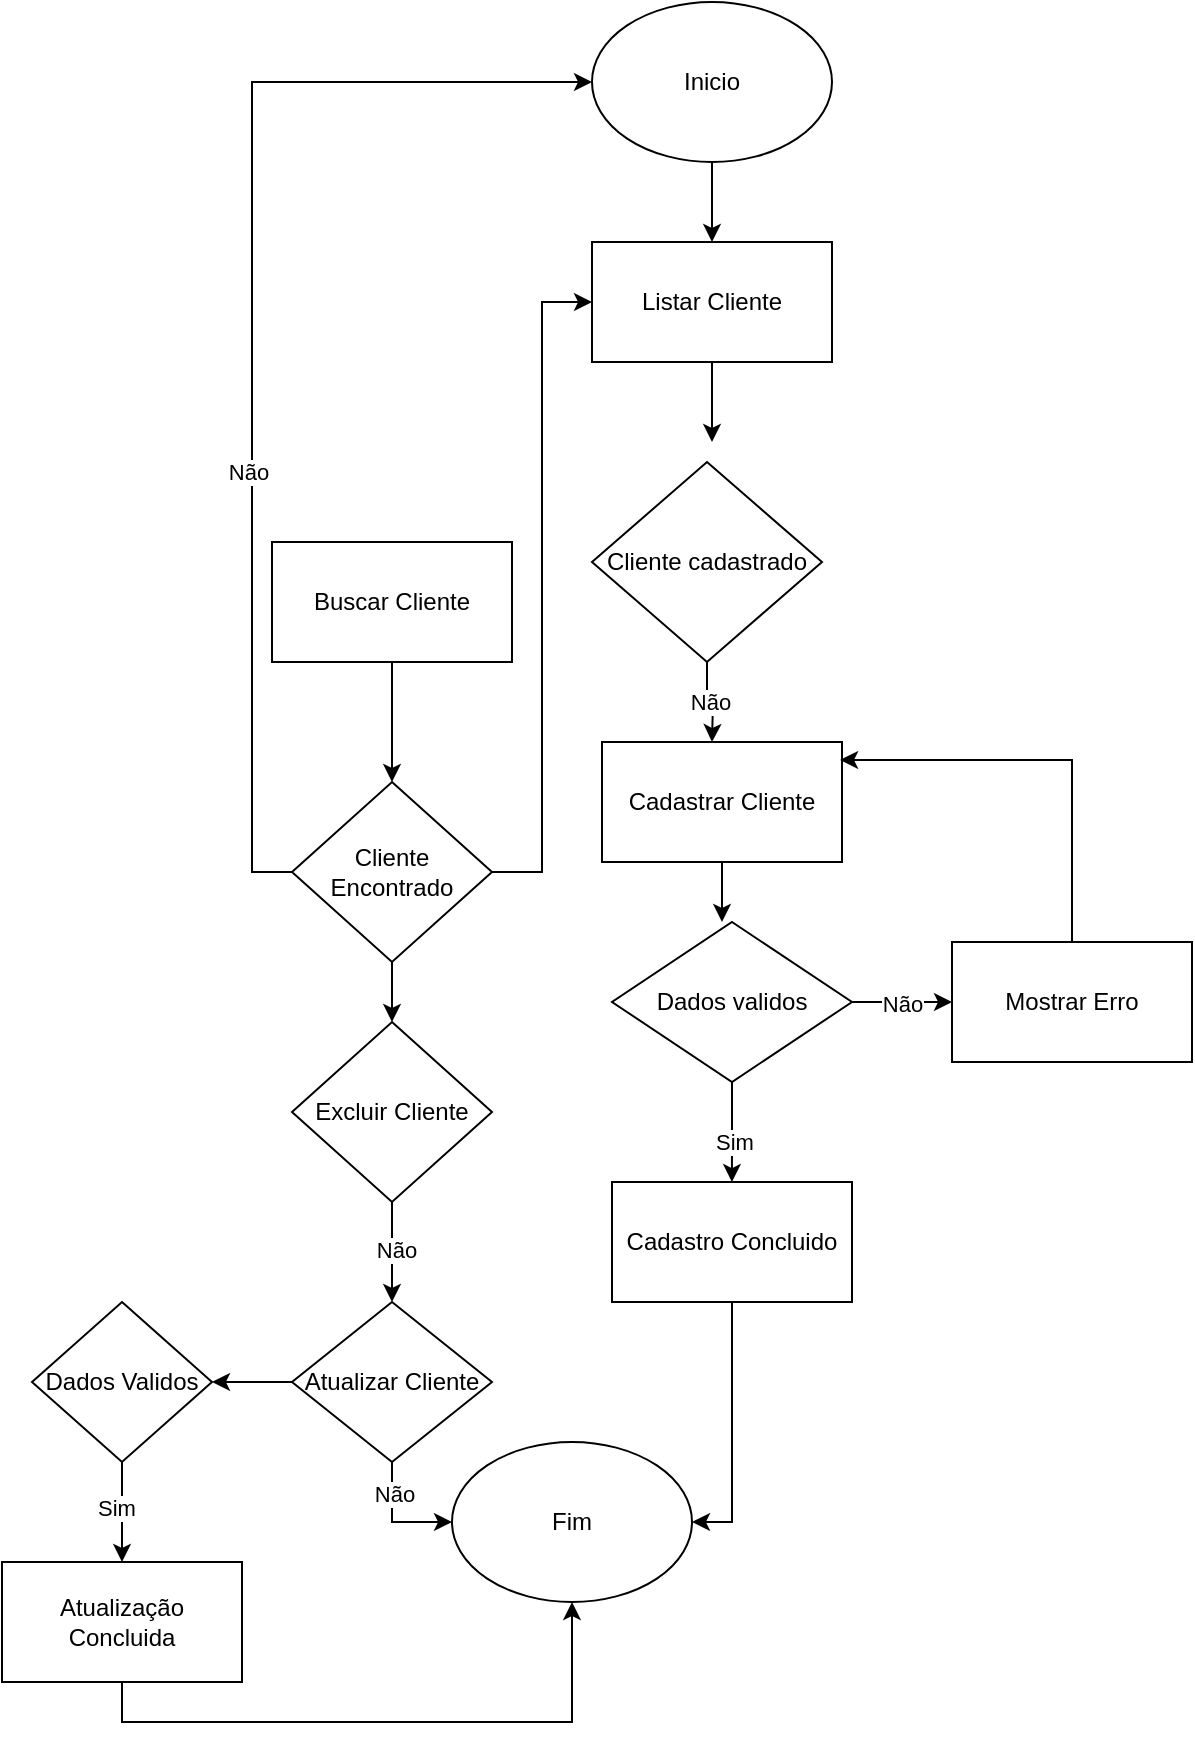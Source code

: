 <mxfile version="24.5.4" type="device" pages="10">
  <diagram name="Página-1" id="JmoukTkrc4SAo6Al5TBl">
    <mxGraphModel dx="1434" dy="772" grid="1" gridSize="10" guides="1" tooltips="1" connect="1" arrows="1" fold="1" page="1" pageScale="1" pageWidth="827" pageHeight="1169" math="0" shadow="0">
      <root>
        <mxCell id="0" />
        <mxCell id="1" parent="0" />
        <mxCell id="-T4g21r6BM9YxBo1QIQQ-9" value="" style="edgeStyle=orthogonalEdgeStyle;rounded=0;orthogonalLoop=1;jettySize=auto;html=1;" edge="1" parent="1" source="-T4g21r6BM9YxBo1QIQQ-1" target="-T4g21r6BM9YxBo1QIQQ-4">
          <mxGeometry relative="1" as="geometry" />
        </mxCell>
        <mxCell id="-T4g21r6BM9YxBo1QIQQ-1" value="Inicio" style="ellipse;whiteSpace=wrap;html=1;" vertex="1" parent="1">
          <mxGeometry x="320" y="40" width="120" height="80" as="geometry" />
        </mxCell>
        <mxCell id="-T4g21r6BM9YxBo1QIQQ-105" style="edgeStyle=orthogonalEdgeStyle;rounded=0;orthogonalLoop=1;jettySize=auto;html=1;exitX=0.5;exitY=1;exitDx=0;exitDy=0;" edge="1" parent="1" source="-T4g21r6BM9YxBo1QIQQ-4">
          <mxGeometry relative="1" as="geometry">
            <mxPoint x="380" y="260" as="targetPoint" />
          </mxGeometry>
        </mxCell>
        <mxCell id="-T4g21r6BM9YxBo1QIQQ-4" value="Listar Cliente" style="rounded=0;whiteSpace=wrap;html=1;" vertex="1" parent="1">
          <mxGeometry x="320" y="160" width="120" height="60" as="geometry" />
        </mxCell>
        <mxCell id="-T4g21r6BM9YxBo1QIQQ-15" value="Não" style="edgeStyle=orthogonalEdgeStyle;rounded=0;orthogonalLoop=1;jettySize=auto;html=1;" edge="1" parent="1" source="-T4g21r6BM9YxBo1QIQQ-13">
          <mxGeometry relative="1" as="geometry">
            <mxPoint x="380" y="410" as="targetPoint" />
          </mxGeometry>
        </mxCell>
        <mxCell id="-T4g21r6BM9YxBo1QIQQ-13" value="Cliente cadastrado" style="rhombus;whiteSpace=wrap;html=1;" vertex="1" parent="1">
          <mxGeometry x="320" y="270" width="115" height="100" as="geometry" />
        </mxCell>
        <mxCell id="-T4g21r6BM9YxBo1QIQQ-17" style="edgeStyle=orthogonalEdgeStyle;rounded=0;orthogonalLoop=1;jettySize=auto;html=1;" edge="1" parent="1" source="-T4g21r6BM9YxBo1QIQQ-16">
          <mxGeometry relative="1" as="geometry">
            <mxPoint x="385" y="500" as="targetPoint" />
          </mxGeometry>
        </mxCell>
        <mxCell id="-T4g21r6BM9YxBo1QIQQ-16" value="Cadastrar Cliente" style="rounded=0;whiteSpace=wrap;html=1;" vertex="1" parent="1">
          <mxGeometry x="325" y="410" width="120" height="60" as="geometry" />
        </mxCell>
        <mxCell id="-T4g21r6BM9YxBo1QIQQ-22" value="Não" style="edgeStyle=orthogonalEdgeStyle;rounded=0;orthogonalLoop=1;jettySize=auto;html=1;" edge="1" parent="1" source="-T4g21r6BM9YxBo1QIQQ-18">
          <mxGeometry relative="1" as="geometry">
            <mxPoint x="500" y="540" as="targetPoint" />
          </mxGeometry>
        </mxCell>
        <mxCell id="-T4g21r6BM9YxBo1QIQQ-18" value="Dados validos" style="rhombus;whiteSpace=wrap;html=1;" vertex="1" parent="1">
          <mxGeometry x="330" y="500" width="120" height="80" as="geometry" />
        </mxCell>
        <mxCell id="-T4g21r6BM9YxBo1QIQQ-23" value="Mostrar Erro" style="rounded=0;whiteSpace=wrap;html=1;" vertex="1" parent="1">
          <mxGeometry x="500" y="510" width="120" height="60" as="geometry" />
        </mxCell>
        <mxCell id="-T4g21r6BM9YxBo1QIQQ-31" style="edgeStyle=orthogonalEdgeStyle;rounded=0;orthogonalLoop=1;jettySize=auto;html=1;exitX=0.5;exitY=0;exitDx=0;exitDy=0;entryX=0.992;entryY=0.15;entryDx=0;entryDy=0;entryPerimeter=0;" edge="1" parent="1" source="-T4g21r6BM9YxBo1QIQQ-23" target="-T4g21r6BM9YxBo1QIQQ-16">
          <mxGeometry relative="1" as="geometry" />
        </mxCell>
        <mxCell id="-T4g21r6BM9YxBo1QIQQ-38" style="edgeStyle=orthogonalEdgeStyle;rounded=0;orthogonalLoop=1;jettySize=auto;html=1;exitX=0.5;exitY=1;exitDx=0;exitDy=0;entryX=0.464;entryY=0.167;entryDx=0;entryDy=0;entryPerimeter=0;" edge="1" parent="1" source="-T4g21r6BM9YxBo1QIQQ-18">
          <mxGeometry relative="1" as="geometry">
            <mxPoint x="389.96" y="630.02" as="targetPoint" />
          </mxGeometry>
        </mxCell>
        <mxCell id="-T4g21r6BM9YxBo1QIQQ-39" value="Sim" style="edgeLabel;html=1;align=center;verticalAlign=middle;resizable=0;points=[];" vertex="1" connectable="0" parent="-T4g21r6BM9YxBo1QIQQ-38">
          <mxGeometry x="0.207" relative="1" as="geometry">
            <mxPoint as="offset" />
          </mxGeometry>
        </mxCell>
        <mxCell id="-T4g21r6BM9YxBo1QIQQ-71" style="edgeStyle=orthogonalEdgeStyle;rounded=0;orthogonalLoop=1;jettySize=auto;html=1;exitX=0.5;exitY=1;exitDx=0;exitDy=0;entryX=1;entryY=0.5;entryDx=0;entryDy=0;" edge="1" parent="1" source="-T4g21r6BM9YxBo1QIQQ-47" target="-T4g21r6BM9YxBo1QIQQ-69">
          <mxGeometry relative="1" as="geometry" />
        </mxCell>
        <mxCell id="-T4g21r6BM9YxBo1QIQQ-47" value="Cadastro Concluido" style="rounded=0;whiteSpace=wrap;html=1;" vertex="1" parent="1">
          <mxGeometry x="330" y="630" width="120" height="60" as="geometry" />
        </mxCell>
        <mxCell id="-T4g21r6BM9YxBo1QIQQ-108" style="edgeStyle=orthogonalEdgeStyle;rounded=0;orthogonalLoop=1;jettySize=auto;html=1;" edge="1" parent="1" source="-T4g21r6BM9YxBo1QIQQ-51" target="-T4g21r6BM9YxBo1QIQQ-53">
          <mxGeometry relative="1" as="geometry" />
        </mxCell>
        <mxCell id="-T4g21r6BM9YxBo1QIQQ-51" value="Buscar Cliente" style="rounded=0;whiteSpace=wrap;html=1;" vertex="1" parent="1">
          <mxGeometry x="160" y="310" width="120" height="60" as="geometry" />
        </mxCell>
        <mxCell id="-T4g21r6BM9YxBo1QIQQ-110" style="edgeStyle=orthogonalEdgeStyle;rounded=0;orthogonalLoop=1;jettySize=auto;html=1;exitX=0.5;exitY=1;exitDx=0;exitDy=0;entryX=0.5;entryY=0;entryDx=0;entryDy=0;" edge="1" parent="1" source="-T4g21r6BM9YxBo1QIQQ-53" target="-T4g21r6BM9YxBo1QIQQ-61">
          <mxGeometry relative="1" as="geometry" />
        </mxCell>
        <mxCell id="-T4g21r6BM9YxBo1QIQQ-122" style="edgeStyle=orthogonalEdgeStyle;rounded=0;orthogonalLoop=1;jettySize=auto;html=1;entryX=0;entryY=0.5;entryDx=0;entryDy=0;" edge="1" parent="1" source="-T4g21r6BM9YxBo1QIQQ-53" target="-T4g21r6BM9YxBo1QIQQ-4">
          <mxGeometry relative="1" as="geometry" />
        </mxCell>
        <mxCell id="-T4g21r6BM9YxBo1QIQQ-123" style="edgeStyle=orthogonalEdgeStyle;rounded=0;orthogonalLoop=1;jettySize=auto;html=1;exitX=0;exitY=0.5;exitDx=0;exitDy=0;entryX=0;entryY=0.5;entryDx=0;entryDy=0;" edge="1" parent="1" source="-T4g21r6BM9YxBo1QIQQ-53" target="-T4g21r6BM9YxBo1QIQQ-1">
          <mxGeometry relative="1" as="geometry" />
        </mxCell>
        <mxCell id="-T4g21r6BM9YxBo1QIQQ-124" value="Não" style="edgeLabel;html=1;align=center;verticalAlign=middle;resizable=0;points=[];" vertex="1" connectable="0" parent="-T4g21r6BM9YxBo1QIQQ-123">
          <mxGeometry x="-0.248" y="2" relative="1" as="geometry">
            <mxPoint as="offset" />
          </mxGeometry>
        </mxCell>
        <mxCell id="-T4g21r6BM9YxBo1QIQQ-53" value="Cliente Encontrado" style="rhombus;whiteSpace=wrap;html=1;" vertex="1" parent="1">
          <mxGeometry x="170" y="430" width="100" height="90" as="geometry" />
        </mxCell>
        <mxCell id="-T4g21r6BM9YxBo1QIQQ-111" style="edgeStyle=orthogonalEdgeStyle;rounded=0;orthogonalLoop=1;jettySize=auto;html=1;" edge="1" parent="1" source="-T4g21r6BM9YxBo1QIQQ-61" target="-T4g21r6BM9YxBo1QIQQ-64">
          <mxGeometry relative="1" as="geometry" />
        </mxCell>
        <mxCell id="-T4g21r6BM9YxBo1QIQQ-112" value="Não" style="edgeLabel;html=1;align=center;verticalAlign=middle;resizable=0;points=[];" vertex="1" connectable="0" parent="-T4g21r6BM9YxBo1QIQQ-111">
          <mxGeometry x="-0.04" y="2" relative="1" as="geometry">
            <mxPoint as="offset" />
          </mxGeometry>
        </mxCell>
        <mxCell id="-T4g21r6BM9YxBo1QIQQ-61" value="Excluir Cliente" style="rhombus;whiteSpace=wrap;html=1;" vertex="1" parent="1">
          <mxGeometry x="170" y="550" width="100" height="90" as="geometry" />
        </mxCell>
        <mxCell id="-T4g21r6BM9YxBo1QIQQ-73" style="edgeStyle=orthogonalEdgeStyle;rounded=0;orthogonalLoop=1;jettySize=auto;html=1;exitX=0.5;exitY=1;exitDx=0;exitDy=0;entryX=0;entryY=0.5;entryDx=0;entryDy=0;" edge="1" parent="1" source="-T4g21r6BM9YxBo1QIQQ-64" target="-T4g21r6BM9YxBo1QIQQ-69">
          <mxGeometry relative="1" as="geometry" />
        </mxCell>
        <mxCell id="-T4g21r6BM9YxBo1QIQQ-74" value="Não" style="edgeLabel;html=1;align=center;verticalAlign=middle;resizable=0;points=[];" vertex="1" connectable="0" parent="-T4g21r6BM9YxBo1QIQQ-73">
          <mxGeometry x="-0.48" y="1" relative="1" as="geometry">
            <mxPoint as="offset" />
          </mxGeometry>
        </mxCell>
        <mxCell id="-T4g21r6BM9YxBo1QIQQ-114" style="edgeStyle=orthogonalEdgeStyle;rounded=0;orthogonalLoop=1;jettySize=auto;html=1;exitX=0;exitY=0.5;exitDx=0;exitDy=0;" edge="1" parent="1" source="-T4g21r6BM9YxBo1QIQQ-64">
          <mxGeometry relative="1" as="geometry">
            <mxPoint x="130" y="730" as="targetPoint" />
          </mxGeometry>
        </mxCell>
        <mxCell id="-T4g21r6BM9YxBo1QIQQ-64" value="Atualizar Cliente" style="rhombus;whiteSpace=wrap;html=1;" vertex="1" parent="1">
          <mxGeometry x="170" y="690" width="100" height="80" as="geometry" />
        </mxCell>
        <mxCell id="-T4g21r6BM9YxBo1QIQQ-69" value="Fim" style="ellipse;whiteSpace=wrap;html=1;" vertex="1" parent="1">
          <mxGeometry x="250" y="760" width="120" height="80" as="geometry" />
        </mxCell>
        <mxCell id="-T4g21r6BM9YxBo1QIQQ-120" style="edgeStyle=orthogonalEdgeStyle;rounded=0;orthogonalLoop=1;jettySize=auto;html=1;exitX=0.5;exitY=1;exitDx=0;exitDy=0;entryX=0.5;entryY=1;entryDx=0;entryDy=0;" edge="1" parent="1" source="-T4g21r6BM9YxBo1QIQQ-87" target="-T4g21r6BM9YxBo1QIQQ-69">
          <mxGeometry relative="1" as="geometry" />
        </mxCell>
        <mxCell id="-T4g21r6BM9YxBo1QIQQ-87" value="Atualização Concluida" style="rounded=0;whiteSpace=wrap;html=1;" vertex="1" parent="1">
          <mxGeometry x="25" y="820" width="120" height="60" as="geometry" />
        </mxCell>
        <mxCell id="-T4g21r6BM9YxBo1QIQQ-117" style="edgeStyle=orthogonalEdgeStyle;rounded=0;orthogonalLoop=1;jettySize=auto;html=1;exitX=0.5;exitY=1;exitDx=0;exitDy=0;" edge="1" parent="1" source="-T4g21r6BM9YxBo1QIQQ-115">
          <mxGeometry relative="1" as="geometry">
            <mxPoint x="85" y="820" as="targetPoint" />
          </mxGeometry>
        </mxCell>
        <mxCell id="-T4g21r6BM9YxBo1QIQQ-119" value="Sim" style="edgeLabel;html=1;align=center;verticalAlign=middle;resizable=0;points=[];" vertex="1" connectable="0" parent="-T4g21r6BM9YxBo1QIQQ-117">
          <mxGeometry x="-0.089" y="-3" relative="1" as="geometry">
            <mxPoint as="offset" />
          </mxGeometry>
        </mxCell>
        <mxCell id="-T4g21r6BM9YxBo1QIQQ-115" value="Dados Validos" style="rhombus;whiteSpace=wrap;html=1;" vertex="1" parent="1">
          <mxGeometry x="40" y="690" width="90" height="80" as="geometry" />
        </mxCell>
      </root>
    </mxGraphModel>
  </diagram>
  <diagram id="FF-3B9WEqwIqzffylGSN" name="Página-2">
    <mxGraphModel dx="1434" dy="772" grid="1" gridSize="10" guides="1" tooltips="1" connect="1" arrows="1" fold="1" page="1" pageScale="1" pageWidth="827" pageHeight="1169" math="0" shadow="0">
      <root>
        <mxCell id="0" />
        <mxCell id="1" parent="0" />
        <mxCell id="cfP5T28f7ZFQE_xr4H6n-1" value="" style="edgeStyle=orthogonalEdgeStyle;rounded=0;orthogonalLoop=1;jettySize=auto;html=1;" edge="1" parent="1" source="cfP5T28f7ZFQE_xr4H6n-2" target="cfP5T28f7ZFQE_xr4H6n-4">
          <mxGeometry relative="1" as="geometry" />
        </mxCell>
        <mxCell id="cfP5T28f7ZFQE_xr4H6n-2" value="Inicio" style="ellipse;whiteSpace=wrap;html=1;" vertex="1" parent="1">
          <mxGeometry x="320" y="40" width="120" height="80" as="geometry" />
        </mxCell>
        <mxCell id="cfP5T28f7ZFQE_xr4H6n-3" style="edgeStyle=orthogonalEdgeStyle;rounded=0;orthogonalLoop=1;jettySize=auto;html=1;exitX=0.5;exitY=1;exitDx=0;exitDy=0;" edge="1" parent="1" source="cfP5T28f7ZFQE_xr4H6n-4">
          <mxGeometry relative="1" as="geometry">
            <mxPoint x="380" y="260" as="targetPoint" />
          </mxGeometry>
        </mxCell>
        <mxCell id="cfP5T28f7ZFQE_xr4H6n-4" value="Listar Fornecedor" style="rounded=0;whiteSpace=wrap;html=1;" vertex="1" parent="1">
          <mxGeometry x="320" y="160" width="120" height="60" as="geometry" />
        </mxCell>
        <mxCell id="cfP5T28f7ZFQE_xr4H6n-5" value="Não" style="edgeStyle=orthogonalEdgeStyle;rounded=0;orthogonalLoop=1;jettySize=auto;html=1;" edge="1" parent="1" source="cfP5T28f7ZFQE_xr4H6n-6">
          <mxGeometry relative="1" as="geometry">
            <mxPoint x="380" y="410" as="targetPoint" />
          </mxGeometry>
        </mxCell>
        <mxCell id="cfP5T28f7ZFQE_xr4H6n-6" value="Fornecedor Cadastrado" style="rhombus;whiteSpace=wrap;html=1;" vertex="1" parent="1">
          <mxGeometry x="320" y="270" width="115" height="100" as="geometry" />
        </mxCell>
        <mxCell id="cfP5T28f7ZFQE_xr4H6n-7" style="edgeStyle=orthogonalEdgeStyle;rounded=0;orthogonalLoop=1;jettySize=auto;html=1;" edge="1" parent="1" source="cfP5T28f7ZFQE_xr4H6n-8">
          <mxGeometry relative="1" as="geometry">
            <mxPoint x="385" y="500" as="targetPoint" />
          </mxGeometry>
        </mxCell>
        <mxCell id="cfP5T28f7ZFQE_xr4H6n-8" value="Cadastrar Fornecedor" style="rounded=0;whiteSpace=wrap;html=1;" vertex="1" parent="1">
          <mxGeometry x="325" y="410" width="120" height="60" as="geometry" />
        </mxCell>
        <mxCell id="cfP5T28f7ZFQE_xr4H6n-9" value="Não" style="edgeStyle=orthogonalEdgeStyle;rounded=0;orthogonalLoop=1;jettySize=auto;html=1;" edge="1" parent="1" source="cfP5T28f7ZFQE_xr4H6n-10">
          <mxGeometry relative="1" as="geometry">
            <mxPoint x="500" y="540" as="targetPoint" />
          </mxGeometry>
        </mxCell>
        <mxCell id="cfP5T28f7ZFQE_xr4H6n-10" value="Dados validos" style="rhombus;whiteSpace=wrap;html=1;" vertex="1" parent="1">
          <mxGeometry x="330" y="500" width="120" height="80" as="geometry" />
        </mxCell>
        <mxCell id="cfP5T28f7ZFQE_xr4H6n-11" value="Mostrar Erro" style="rounded=0;whiteSpace=wrap;html=1;" vertex="1" parent="1">
          <mxGeometry x="500" y="510" width="120" height="60" as="geometry" />
        </mxCell>
        <mxCell id="cfP5T28f7ZFQE_xr4H6n-12" style="edgeStyle=orthogonalEdgeStyle;rounded=0;orthogonalLoop=1;jettySize=auto;html=1;exitX=0.5;exitY=0;exitDx=0;exitDy=0;entryX=0.992;entryY=0.15;entryDx=0;entryDy=0;entryPerimeter=0;" edge="1" parent="1" source="cfP5T28f7ZFQE_xr4H6n-11" target="cfP5T28f7ZFQE_xr4H6n-8">
          <mxGeometry relative="1" as="geometry" />
        </mxCell>
        <mxCell id="cfP5T28f7ZFQE_xr4H6n-13" style="edgeStyle=orthogonalEdgeStyle;rounded=0;orthogonalLoop=1;jettySize=auto;html=1;exitX=0.5;exitY=1;exitDx=0;exitDy=0;entryX=0.464;entryY=0.167;entryDx=0;entryDy=0;entryPerimeter=0;" edge="1" parent="1" source="cfP5T28f7ZFQE_xr4H6n-10">
          <mxGeometry relative="1" as="geometry">
            <mxPoint x="389.96" y="630.02" as="targetPoint" />
          </mxGeometry>
        </mxCell>
        <mxCell id="cfP5T28f7ZFQE_xr4H6n-14" value="Sim" style="edgeLabel;html=1;align=center;verticalAlign=middle;resizable=0;points=[];" vertex="1" connectable="0" parent="cfP5T28f7ZFQE_xr4H6n-13">
          <mxGeometry x="0.207" relative="1" as="geometry">
            <mxPoint as="offset" />
          </mxGeometry>
        </mxCell>
        <mxCell id="cfP5T28f7ZFQE_xr4H6n-15" style="edgeStyle=orthogonalEdgeStyle;rounded=0;orthogonalLoop=1;jettySize=auto;html=1;exitX=0.5;exitY=1;exitDx=0;exitDy=0;entryX=1;entryY=0.5;entryDx=0;entryDy=0;" edge="1" parent="1" source="cfP5T28f7ZFQE_xr4H6n-16" target="cfP5T28f7ZFQE_xr4H6n-31">
          <mxGeometry relative="1" as="geometry" />
        </mxCell>
        <mxCell id="cfP5T28f7ZFQE_xr4H6n-16" value="Cadastro Concluido" style="rounded=0;whiteSpace=wrap;html=1;" vertex="1" parent="1">
          <mxGeometry x="330" y="630" width="120" height="60" as="geometry" />
        </mxCell>
        <mxCell id="cfP5T28f7ZFQE_xr4H6n-17" style="edgeStyle=orthogonalEdgeStyle;rounded=0;orthogonalLoop=1;jettySize=auto;html=1;" edge="1" parent="1" source="cfP5T28f7ZFQE_xr4H6n-18" target="cfP5T28f7ZFQE_xr4H6n-23">
          <mxGeometry relative="1" as="geometry" />
        </mxCell>
        <mxCell id="cfP5T28f7ZFQE_xr4H6n-18" value="Buscar Fornecedor" style="rounded=0;whiteSpace=wrap;html=1;" vertex="1" parent="1">
          <mxGeometry x="160" y="310" width="120" height="60" as="geometry" />
        </mxCell>
        <mxCell id="cfP5T28f7ZFQE_xr4H6n-19" style="edgeStyle=orthogonalEdgeStyle;rounded=0;orthogonalLoop=1;jettySize=auto;html=1;exitX=0.5;exitY=1;exitDx=0;exitDy=0;entryX=0.5;entryY=0;entryDx=0;entryDy=0;" edge="1" parent="1" source="cfP5T28f7ZFQE_xr4H6n-23" target="cfP5T28f7ZFQE_xr4H6n-26">
          <mxGeometry relative="1" as="geometry" />
        </mxCell>
        <mxCell id="cfP5T28f7ZFQE_xr4H6n-20" style="edgeStyle=orthogonalEdgeStyle;rounded=0;orthogonalLoop=1;jettySize=auto;html=1;entryX=0;entryY=0.5;entryDx=0;entryDy=0;" edge="1" parent="1" source="cfP5T28f7ZFQE_xr4H6n-23" target="cfP5T28f7ZFQE_xr4H6n-4">
          <mxGeometry relative="1" as="geometry" />
        </mxCell>
        <mxCell id="cfP5T28f7ZFQE_xr4H6n-21" style="edgeStyle=orthogonalEdgeStyle;rounded=0;orthogonalLoop=1;jettySize=auto;html=1;exitX=0;exitY=0.5;exitDx=0;exitDy=0;entryX=0;entryY=0.5;entryDx=0;entryDy=0;" edge="1" parent="1" source="cfP5T28f7ZFQE_xr4H6n-23" target="cfP5T28f7ZFQE_xr4H6n-2">
          <mxGeometry relative="1" as="geometry" />
        </mxCell>
        <mxCell id="cfP5T28f7ZFQE_xr4H6n-22" value="Não" style="edgeLabel;html=1;align=center;verticalAlign=middle;resizable=0;points=[];" vertex="1" connectable="0" parent="cfP5T28f7ZFQE_xr4H6n-21">
          <mxGeometry x="-0.248" y="2" relative="1" as="geometry">
            <mxPoint as="offset" />
          </mxGeometry>
        </mxCell>
        <mxCell id="cfP5T28f7ZFQE_xr4H6n-23" value="Fornecedor Encontrado" style="rhombus;whiteSpace=wrap;html=1;" vertex="1" parent="1">
          <mxGeometry x="170" y="430" width="100" height="90" as="geometry" />
        </mxCell>
        <mxCell id="cfP5T28f7ZFQE_xr4H6n-24" style="edgeStyle=orthogonalEdgeStyle;rounded=0;orthogonalLoop=1;jettySize=auto;html=1;" edge="1" parent="1" source="cfP5T28f7ZFQE_xr4H6n-26" target="cfP5T28f7ZFQE_xr4H6n-30">
          <mxGeometry relative="1" as="geometry" />
        </mxCell>
        <mxCell id="cfP5T28f7ZFQE_xr4H6n-25" value="Não" style="edgeLabel;html=1;align=center;verticalAlign=middle;resizable=0;points=[];" vertex="1" connectable="0" parent="cfP5T28f7ZFQE_xr4H6n-24">
          <mxGeometry x="-0.04" y="2" relative="1" as="geometry">
            <mxPoint as="offset" />
          </mxGeometry>
        </mxCell>
        <mxCell id="cfP5T28f7ZFQE_xr4H6n-26" value="Excluir Fornecedor" style="rhombus;whiteSpace=wrap;html=1;" vertex="1" parent="1">
          <mxGeometry x="170" y="550" width="100" height="90" as="geometry" />
        </mxCell>
        <mxCell id="cfP5T28f7ZFQE_xr4H6n-27" style="edgeStyle=orthogonalEdgeStyle;rounded=0;orthogonalLoop=1;jettySize=auto;html=1;exitX=0.5;exitY=1;exitDx=0;exitDy=0;entryX=0;entryY=0.5;entryDx=0;entryDy=0;" edge="1" parent="1" source="cfP5T28f7ZFQE_xr4H6n-30" target="cfP5T28f7ZFQE_xr4H6n-31">
          <mxGeometry relative="1" as="geometry" />
        </mxCell>
        <mxCell id="cfP5T28f7ZFQE_xr4H6n-28" value="Não" style="edgeLabel;html=1;align=center;verticalAlign=middle;resizable=0;points=[];" vertex="1" connectable="0" parent="cfP5T28f7ZFQE_xr4H6n-27">
          <mxGeometry x="-0.48" y="1" relative="1" as="geometry">
            <mxPoint as="offset" />
          </mxGeometry>
        </mxCell>
        <mxCell id="cfP5T28f7ZFQE_xr4H6n-29" style="edgeStyle=orthogonalEdgeStyle;rounded=0;orthogonalLoop=1;jettySize=auto;html=1;exitX=0;exitY=0.5;exitDx=0;exitDy=0;" edge="1" parent="1" source="cfP5T28f7ZFQE_xr4H6n-30">
          <mxGeometry relative="1" as="geometry">
            <mxPoint x="130" y="730" as="targetPoint" />
          </mxGeometry>
        </mxCell>
        <mxCell id="cfP5T28f7ZFQE_xr4H6n-30" value="Atualizar Fornecedor" style="rhombus;whiteSpace=wrap;html=1;" vertex="1" parent="1">
          <mxGeometry x="170" y="690" width="100" height="80" as="geometry" />
        </mxCell>
        <mxCell id="cfP5T28f7ZFQE_xr4H6n-31" value="Fim" style="ellipse;whiteSpace=wrap;html=1;" vertex="1" parent="1">
          <mxGeometry x="250" y="760" width="120" height="80" as="geometry" />
        </mxCell>
        <mxCell id="cfP5T28f7ZFQE_xr4H6n-32" style="edgeStyle=orthogonalEdgeStyle;rounded=0;orthogonalLoop=1;jettySize=auto;html=1;exitX=0.5;exitY=1;exitDx=0;exitDy=0;entryX=0.5;entryY=1;entryDx=0;entryDy=0;" edge="1" parent="1" source="cfP5T28f7ZFQE_xr4H6n-33" target="cfP5T28f7ZFQE_xr4H6n-31">
          <mxGeometry relative="1" as="geometry" />
        </mxCell>
        <mxCell id="cfP5T28f7ZFQE_xr4H6n-33" value="Atualização Concluida" style="rounded=0;whiteSpace=wrap;html=1;" vertex="1" parent="1">
          <mxGeometry x="25" y="820" width="120" height="60" as="geometry" />
        </mxCell>
        <mxCell id="cfP5T28f7ZFQE_xr4H6n-34" style="edgeStyle=orthogonalEdgeStyle;rounded=0;orthogonalLoop=1;jettySize=auto;html=1;exitX=0.5;exitY=1;exitDx=0;exitDy=0;" edge="1" parent="1" source="cfP5T28f7ZFQE_xr4H6n-36">
          <mxGeometry relative="1" as="geometry">
            <mxPoint x="85" y="820" as="targetPoint" />
          </mxGeometry>
        </mxCell>
        <mxCell id="cfP5T28f7ZFQE_xr4H6n-35" value="Sim" style="edgeLabel;html=1;align=center;verticalAlign=middle;resizable=0;points=[];" vertex="1" connectable="0" parent="cfP5T28f7ZFQE_xr4H6n-34">
          <mxGeometry x="-0.089" y="-3" relative="1" as="geometry">
            <mxPoint as="offset" />
          </mxGeometry>
        </mxCell>
        <mxCell id="cfP5T28f7ZFQE_xr4H6n-36" value="Dados Validos" style="rhombus;whiteSpace=wrap;html=1;" vertex="1" parent="1">
          <mxGeometry x="40" y="690" width="90" height="80" as="geometry" />
        </mxCell>
      </root>
    </mxGraphModel>
  </diagram>
  <diagram id="8Gi0CcuV3TCrMctb4WXV" name="Página-3">
    <mxGraphModel dx="1434" dy="772" grid="1" gridSize="10" guides="1" tooltips="1" connect="1" arrows="1" fold="1" page="1" pageScale="1" pageWidth="827" pageHeight="1169" math="0" shadow="0">
      <root>
        <mxCell id="0" />
        <mxCell id="1" parent="0" />
        <mxCell id="-OBxYNr41z-snM1bFInR-1" value="" style="edgeStyle=orthogonalEdgeStyle;rounded=0;orthogonalLoop=1;jettySize=auto;html=1;" edge="1" parent="1" source="-OBxYNr41z-snM1bFInR-2" target="-OBxYNr41z-snM1bFInR-4">
          <mxGeometry relative="1" as="geometry" />
        </mxCell>
        <mxCell id="-OBxYNr41z-snM1bFInR-2" value="Inicio" style="ellipse;whiteSpace=wrap;html=1;" vertex="1" parent="1">
          <mxGeometry x="320" y="40" width="120" height="80" as="geometry" />
        </mxCell>
        <mxCell id="-OBxYNr41z-snM1bFInR-3" style="edgeStyle=orthogonalEdgeStyle;rounded=0;orthogonalLoop=1;jettySize=auto;html=1;exitX=0.5;exitY=1;exitDx=0;exitDy=0;" edge="1" parent="1" source="-OBxYNr41z-snM1bFInR-4">
          <mxGeometry relative="1" as="geometry">
            <mxPoint x="380" y="260" as="targetPoint" />
          </mxGeometry>
        </mxCell>
        <mxCell id="-OBxYNr41z-snM1bFInR-4" value="Listar Materia Prima" style="rounded=0;whiteSpace=wrap;html=1;" vertex="1" parent="1">
          <mxGeometry x="320" y="160" width="120" height="60" as="geometry" />
        </mxCell>
        <mxCell id="-OBxYNr41z-snM1bFInR-5" value="Não" style="edgeStyle=orthogonalEdgeStyle;rounded=0;orthogonalLoop=1;jettySize=auto;html=1;" edge="1" parent="1" source="-OBxYNr41z-snM1bFInR-6">
          <mxGeometry relative="1" as="geometry">
            <mxPoint x="380" y="410" as="targetPoint" />
          </mxGeometry>
        </mxCell>
        <mxCell id="-OBxYNr41z-snM1bFInR-6" value="Materia Prima Cadastrada" style="rhombus;whiteSpace=wrap;html=1;" vertex="1" parent="1">
          <mxGeometry x="320" y="270" width="115" height="100" as="geometry" />
        </mxCell>
        <mxCell id="-OBxYNr41z-snM1bFInR-7" style="edgeStyle=orthogonalEdgeStyle;rounded=0;orthogonalLoop=1;jettySize=auto;html=1;" edge="1" parent="1" source="-OBxYNr41z-snM1bFInR-8">
          <mxGeometry relative="1" as="geometry">
            <mxPoint x="385" y="500" as="targetPoint" />
          </mxGeometry>
        </mxCell>
        <mxCell id="-OBxYNr41z-snM1bFInR-8" value="Cadastrar Materia Prima" style="rounded=0;whiteSpace=wrap;html=1;" vertex="1" parent="1">
          <mxGeometry x="325" y="410" width="120" height="60" as="geometry" />
        </mxCell>
        <mxCell id="-OBxYNr41z-snM1bFInR-9" value="Não" style="edgeStyle=orthogonalEdgeStyle;rounded=0;orthogonalLoop=1;jettySize=auto;html=1;" edge="1" parent="1" source="-OBxYNr41z-snM1bFInR-10">
          <mxGeometry relative="1" as="geometry">
            <mxPoint x="500" y="540" as="targetPoint" />
          </mxGeometry>
        </mxCell>
        <mxCell id="-OBxYNr41z-snM1bFInR-10" value="Dados validos" style="rhombus;whiteSpace=wrap;html=1;" vertex="1" parent="1">
          <mxGeometry x="330" y="500" width="120" height="80" as="geometry" />
        </mxCell>
        <mxCell id="-OBxYNr41z-snM1bFInR-11" value="Mostrar Erro" style="rounded=0;whiteSpace=wrap;html=1;" vertex="1" parent="1">
          <mxGeometry x="500" y="510" width="120" height="60" as="geometry" />
        </mxCell>
        <mxCell id="-OBxYNr41z-snM1bFInR-12" style="edgeStyle=orthogonalEdgeStyle;rounded=0;orthogonalLoop=1;jettySize=auto;html=1;exitX=0.5;exitY=0;exitDx=0;exitDy=0;entryX=0.992;entryY=0.15;entryDx=0;entryDy=0;entryPerimeter=0;" edge="1" parent="1" source="-OBxYNr41z-snM1bFInR-11" target="-OBxYNr41z-snM1bFInR-8">
          <mxGeometry relative="1" as="geometry" />
        </mxCell>
        <mxCell id="-OBxYNr41z-snM1bFInR-13" style="edgeStyle=orthogonalEdgeStyle;rounded=0;orthogonalLoop=1;jettySize=auto;html=1;exitX=0.5;exitY=1;exitDx=0;exitDy=0;entryX=0.464;entryY=0.167;entryDx=0;entryDy=0;entryPerimeter=0;" edge="1" parent="1" source="-OBxYNr41z-snM1bFInR-10">
          <mxGeometry relative="1" as="geometry">
            <mxPoint x="389.96" y="630.02" as="targetPoint" />
          </mxGeometry>
        </mxCell>
        <mxCell id="-OBxYNr41z-snM1bFInR-14" value="Sim" style="edgeLabel;html=1;align=center;verticalAlign=middle;resizable=0;points=[];" vertex="1" connectable="0" parent="-OBxYNr41z-snM1bFInR-13">
          <mxGeometry x="0.207" relative="1" as="geometry">
            <mxPoint as="offset" />
          </mxGeometry>
        </mxCell>
        <mxCell id="-OBxYNr41z-snM1bFInR-15" style="edgeStyle=orthogonalEdgeStyle;rounded=0;orthogonalLoop=1;jettySize=auto;html=1;exitX=0.5;exitY=1;exitDx=0;exitDy=0;entryX=1;entryY=0.5;entryDx=0;entryDy=0;" edge="1" parent="1" source="-OBxYNr41z-snM1bFInR-16" target="-OBxYNr41z-snM1bFInR-31">
          <mxGeometry relative="1" as="geometry" />
        </mxCell>
        <mxCell id="-OBxYNr41z-snM1bFInR-16" value="Cadastro Concluido" style="rounded=0;whiteSpace=wrap;html=1;" vertex="1" parent="1">
          <mxGeometry x="330" y="630" width="120" height="60" as="geometry" />
        </mxCell>
        <mxCell id="-OBxYNr41z-snM1bFInR-17" style="edgeStyle=orthogonalEdgeStyle;rounded=0;orthogonalLoop=1;jettySize=auto;html=1;" edge="1" parent="1" source="-OBxYNr41z-snM1bFInR-18" target="-OBxYNr41z-snM1bFInR-23">
          <mxGeometry relative="1" as="geometry" />
        </mxCell>
        <mxCell id="-OBxYNr41z-snM1bFInR-18" value="Buscar Materia Prima" style="rounded=0;whiteSpace=wrap;html=1;" vertex="1" parent="1">
          <mxGeometry x="160" y="310" width="120" height="60" as="geometry" />
        </mxCell>
        <mxCell id="-OBxYNr41z-snM1bFInR-19" style="edgeStyle=orthogonalEdgeStyle;rounded=0;orthogonalLoop=1;jettySize=auto;html=1;exitX=0.5;exitY=1;exitDx=0;exitDy=0;entryX=0.5;entryY=0;entryDx=0;entryDy=0;" edge="1" parent="1" source="-OBxYNr41z-snM1bFInR-23" target="-OBxYNr41z-snM1bFInR-26">
          <mxGeometry relative="1" as="geometry" />
        </mxCell>
        <mxCell id="-OBxYNr41z-snM1bFInR-20" style="edgeStyle=orthogonalEdgeStyle;rounded=0;orthogonalLoop=1;jettySize=auto;html=1;entryX=0;entryY=0.5;entryDx=0;entryDy=0;" edge="1" parent="1" source="-OBxYNr41z-snM1bFInR-23" target="-OBxYNr41z-snM1bFInR-4">
          <mxGeometry relative="1" as="geometry" />
        </mxCell>
        <mxCell id="-OBxYNr41z-snM1bFInR-21" style="edgeStyle=orthogonalEdgeStyle;rounded=0;orthogonalLoop=1;jettySize=auto;html=1;exitX=0;exitY=0.5;exitDx=0;exitDy=0;entryX=0;entryY=0.5;entryDx=0;entryDy=0;" edge="1" parent="1" source="-OBxYNr41z-snM1bFInR-23" target="-OBxYNr41z-snM1bFInR-2">
          <mxGeometry relative="1" as="geometry" />
        </mxCell>
        <mxCell id="-OBxYNr41z-snM1bFInR-22" value="Não" style="edgeLabel;html=1;align=center;verticalAlign=middle;resizable=0;points=[];" vertex="1" connectable="0" parent="-OBxYNr41z-snM1bFInR-21">
          <mxGeometry x="-0.248" y="2" relative="1" as="geometry">
            <mxPoint as="offset" />
          </mxGeometry>
        </mxCell>
        <mxCell id="-OBxYNr41z-snM1bFInR-23" value="Materia Prima encontrada" style="rhombus;whiteSpace=wrap;html=1;" vertex="1" parent="1">
          <mxGeometry x="170" y="430" width="100" height="90" as="geometry" />
        </mxCell>
        <mxCell id="-OBxYNr41z-snM1bFInR-24" style="edgeStyle=orthogonalEdgeStyle;rounded=0;orthogonalLoop=1;jettySize=auto;html=1;" edge="1" parent="1" source="-OBxYNr41z-snM1bFInR-26" target="-OBxYNr41z-snM1bFInR-30">
          <mxGeometry relative="1" as="geometry" />
        </mxCell>
        <mxCell id="-OBxYNr41z-snM1bFInR-25" value="Não" style="edgeLabel;html=1;align=center;verticalAlign=middle;resizable=0;points=[];" vertex="1" connectable="0" parent="-OBxYNr41z-snM1bFInR-24">
          <mxGeometry x="-0.04" y="2" relative="1" as="geometry">
            <mxPoint as="offset" />
          </mxGeometry>
        </mxCell>
        <mxCell id="-OBxYNr41z-snM1bFInR-26" value="Excluir Materia Prima" style="rhombus;whiteSpace=wrap;html=1;" vertex="1" parent="1">
          <mxGeometry x="170" y="550" width="100" height="90" as="geometry" />
        </mxCell>
        <mxCell id="-OBxYNr41z-snM1bFInR-27" style="edgeStyle=orthogonalEdgeStyle;rounded=0;orthogonalLoop=1;jettySize=auto;html=1;exitX=0.5;exitY=1;exitDx=0;exitDy=0;entryX=0;entryY=0.5;entryDx=0;entryDy=0;" edge="1" parent="1" source="-OBxYNr41z-snM1bFInR-30" target="-OBxYNr41z-snM1bFInR-31">
          <mxGeometry relative="1" as="geometry" />
        </mxCell>
        <mxCell id="-OBxYNr41z-snM1bFInR-28" value="Não" style="edgeLabel;html=1;align=center;verticalAlign=middle;resizable=0;points=[];" vertex="1" connectable="0" parent="-OBxYNr41z-snM1bFInR-27">
          <mxGeometry x="-0.48" y="1" relative="1" as="geometry">
            <mxPoint as="offset" />
          </mxGeometry>
        </mxCell>
        <mxCell id="-OBxYNr41z-snM1bFInR-29" style="edgeStyle=orthogonalEdgeStyle;rounded=0;orthogonalLoop=1;jettySize=auto;html=1;exitX=0;exitY=0.5;exitDx=0;exitDy=0;" edge="1" parent="1" source="-OBxYNr41z-snM1bFInR-30">
          <mxGeometry relative="1" as="geometry">
            <mxPoint x="130" y="730" as="targetPoint" />
          </mxGeometry>
        </mxCell>
        <mxCell id="-OBxYNr41z-snM1bFInR-30" value="Atualizar materia Prima" style="rhombus;whiteSpace=wrap;html=1;" vertex="1" parent="1">
          <mxGeometry x="170" y="690" width="100" height="80" as="geometry" />
        </mxCell>
        <mxCell id="-OBxYNr41z-snM1bFInR-31" value="Fim" style="ellipse;whiteSpace=wrap;html=1;" vertex="1" parent="1">
          <mxGeometry x="250" y="760" width="120" height="80" as="geometry" />
        </mxCell>
        <mxCell id="-OBxYNr41z-snM1bFInR-32" style="edgeStyle=orthogonalEdgeStyle;rounded=0;orthogonalLoop=1;jettySize=auto;html=1;exitX=0.5;exitY=1;exitDx=0;exitDy=0;entryX=0.5;entryY=1;entryDx=0;entryDy=0;" edge="1" parent="1" source="-OBxYNr41z-snM1bFInR-33" target="-OBxYNr41z-snM1bFInR-31">
          <mxGeometry relative="1" as="geometry" />
        </mxCell>
        <mxCell id="-OBxYNr41z-snM1bFInR-33" value="Atualização Concluida" style="rounded=0;whiteSpace=wrap;html=1;" vertex="1" parent="1">
          <mxGeometry x="25" y="820" width="120" height="60" as="geometry" />
        </mxCell>
        <mxCell id="-OBxYNr41z-snM1bFInR-34" style="edgeStyle=orthogonalEdgeStyle;rounded=0;orthogonalLoop=1;jettySize=auto;html=1;exitX=0.5;exitY=1;exitDx=0;exitDy=0;" edge="1" parent="1" source="-OBxYNr41z-snM1bFInR-36">
          <mxGeometry relative="1" as="geometry">
            <mxPoint x="85" y="820" as="targetPoint" />
          </mxGeometry>
        </mxCell>
        <mxCell id="-OBxYNr41z-snM1bFInR-35" value="Sim" style="edgeLabel;html=1;align=center;verticalAlign=middle;resizable=0;points=[];" vertex="1" connectable="0" parent="-OBxYNr41z-snM1bFInR-34">
          <mxGeometry x="-0.089" y="-3" relative="1" as="geometry">
            <mxPoint as="offset" />
          </mxGeometry>
        </mxCell>
        <mxCell id="-OBxYNr41z-snM1bFInR-36" value="Dados Validos" style="rhombus;whiteSpace=wrap;html=1;" vertex="1" parent="1">
          <mxGeometry x="40" y="690" width="90" height="80" as="geometry" />
        </mxCell>
      </root>
    </mxGraphModel>
  </diagram>
  <diagram id="1siQBhdoCEANpvvRpUQG" name="Página-4">
    <mxGraphModel dx="1434" dy="782" grid="1" gridSize="10" guides="1" tooltips="1" connect="1" arrows="1" fold="1" page="1" pageScale="1" pageWidth="827" pageHeight="1169" math="0" shadow="0">
      <root>
        <mxCell id="0" />
        <mxCell id="1" parent="0" />
        <mxCell id="7U2ki9GpmUCKqqcp1Dp3-1" value="" style="edgeStyle=orthogonalEdgeStyle;rounded=0;orthogonalLoop=1;jettySize=auto;html=1;" parent="1" source="7U2ki9GpmUCKqqcp1Dp3-2" target="7U2ki9GpmUCKqqcp1Dp3-4" edge="1">
          <mxGeometry relative="1" as="geometry" />
        </mxCell>
        <mxCell id="7U2ki9GpmUCKqqcp1Dp3-2" value="Inicio" style="ellipse;whiteSpace=wrap;html=1;" parent="1" vertex="1">
          <mxGeometry x="320" y="40" width="120" height="80" as="geometry" />
        </mxCell>
        <mxCell id="7U2ki9GpmUCKqqcp1Dp3-3" style="edgeStyle=orthogonalEdgeStyle;rounded=0;orthogonalLoop=1;jettySize=auto;html=1;exitX=0.5;exitY=1;exitDx=0;exitDy=0;" parent="1" source="7U2ki9GpmUCKqqcp1Dp3-4" edge="1">
          <mxGeometry relative="1" as="geometry">
            <mxPoint x="380" y="260" as="targetPoint" />
          </mxGeometry>
        </mxCell>
        <mxCell id="7U2ki9GpmUCKqqcp1Dp3-4" value="Listar Produto" style="rounded=0;whiteSpace=wrap;html=1;" parent="1" vertex="1">
          <mxGeometry x="320" y="160" width="120" height="60" as="geometry" />
        </mxCell>
        <mxCell id="7U2ki9GpmUCKqqcp1Dp3-5" value="Não" style="edgeStyle=orthogonalEdgeStyle;rounded=0;orthogonalLoop=1;jettySize=auto;html=1;" parent="1" source="7U2ki9GpmUCKqqcp1Dp3-6" edge="1">
          <mxGeometry relative="1" as="geometry">
            <mxPoint x="380" y="410" as="targetPoint" />
          </mxGeometry>
        </mxCell>
        <mxCell id="7U2ki9GpmUCKqqcp1Dp3-6" value="Produto Cadastrado" style="rhombus;whiteSpace=wrap;html=1;" parent="1" vertex="1">
          <mxGeometry x="320" y="270" width="115" height="100" as="geometry" />
        </mxCell>
        <mxCell id="7U2ki9GpmUCKqqcp1Dp3-7" style="edgeStyle=orthogonalEdgeStyle;rounded=0;orthogonalLoop=1;jettySize=auto;html=1;" parent="1" source="7U2ki9GpmUCKqqcp1Dp3-8" edge="1">
          <mxGeometry relative="1" as="geometry">
            <mxPoint x="385" y="500" as="targetPoint" />
          </mxGeometry>
        </mxCell>
        <mxCell id="7U2ki9GpmUCKqqcp1Dp3-8" value="Cadastrar Produto" style="rounded=0;whiteSpace=wrap;html=1;" parent="1" vertex="1">
          <mxGeometry x="325" y="410" width="120" height="60" as="geometry" />
        </mxCell>
        <mxCell id="7U2ki9GpmUCKqqcp1Dp3-9" value="Não" style="edgeStyle=orthogonalEdgeStyle;rounded=0;orthogonalLoop=1;jettySize=auto;html=1;" parent="1" source="7U2ki9GpmUCKqqcp1Dp3-10" edge="1">
          <mxGeometry relative="1" as="geometry">
            <mxPoint x="500" y="540" as="targetPoint" />
          </mxGeometry>
        </mxCell>
        <mxCell id="7U2ki9GpmUCKqqcp1Dp3-10" value="Dados validos" style="rhombus;whiteSpace=wrap;html=1;" parent="1" vertex="1">
          <mxGeometry x="330" y="500" width="120" height="80" as="geometry" />
        </mxCell>
        <mxCell id="7U2ki9GpmUCKqqcp1Dp3-11" value="Mostrar Erro" style="rounded=0;whiteSpace=wrap;html=1;" parent="1" vertex="1">
          <mxGeometry x="500" y="510" width="120" height="60" as="geometry" />
        </mxCell>
        <mxCell id="7U2ki9GpmUCKqqcp1Dp3-12" style="edgeStyle=orthogonalEdgeStyle;rounded=0;orthogonalLoop=1;jettySize=auto;html=1;exitX=0.5;exitY=0;exitDx=0;exitDy=0;entryX=0.992;entryY=0.15;entryDx=0;entryDy=0;entryPerimeter=0;" parent="1" source="7U2ki9GpmUCKqqcp1Dp3-11" target="7U2ki9GpmUCKqqcp1Dp3-8" edge="1">
          <mxGeometry relative="1" as="geometry" />
        </mxCell>
        <mxCell id="7U2ki9GpmUCKqqcp1Dp3-13" style="edgeStyle=orthogonalEdgeStyle;rounded=0;orthogonalLoop=1;jettySize=auto;html=1;exitX=0.5;exitY=1;exitDx=0;exitDy=0;entryX=0.464;entryY=0.167;entryDx=0;entryDy=0;entryPerimeter=0;" parent="1" source="7U2ki9GpmUCKqqcp1Dp3-10" edge="1">
          <mxGeometry relative="1" as="geometry">
            <mxPoint x="389.96" y="630.02" as="targetPoint" />
          </mxGeometry>
        </mxCell>
        <mxCell id="7U2ki9GpmUCKqqcp1Dp3-14" value="Sim" style="edgeLabel;html=1;align=center;verticalAlign=middle;resizable=0;points=[];" parent="7U2ki9GpmUCKqqcp1Dp3-13" vertex="1" connectable="0">
          <mxGeometry x="0.207" relative="1" as="geometry">
            <mxPoint as="offset" />
          </mxGeometry>
        </mxCell>
        <mxCell id="7U2ki9GpmUCKqqcp1Dp3-15" style="edgeStyle=orthogonalEdgeStyle;rounded=0;orthogonalLoop=1;jettySize=auto;html=1;exitX=0.5;exitY=1;exitDx=0;exitDy=0;entryX=1;entryY=0.5;entryDx=0;entryDy=0;" parent="1" source="7U2ki9GpmUCKqqcp1Dp3-16" target="7U2ki9GpmUCKqqcp1Dp3-31" edge="1">
          <mxGeometry relative="1" as="geometry" />
        </mxCell>
        <mxCell id="7U2ki9GpmUCKqqcp1Dp3-16" value="Cadastro Concluido" style="rounded=0;whiteSpace=wrap;html=1;" parent="1" vertex="1">
          <mxGeometry x="330" y="630" width="120" height="60" as="geometry" />
        </mxCell>
        <mxCell id="7U2ki9GpmUCKqqcp1Dp3-17" style="edgeStyle=orthogonalEdgeStyle;rounded=0;orthogonalLoop=1;jettySize=auto;html=1;" parent="1" source="7U2ki9GpmUCKqqcp1Dp3-18" target="7U2ki9GpmUCKqqcp1Dp3-23" edge="1">
          <mxGeometry relative="1" as="geometry" />
        </mxCell>
        <mxCell id="7U2ki9GpmUCKqqcp1Dp3-18" value="Buscar Produto" style="rounded=0;whiteSpace=wrap;html=1;" parent="1" vertex="1">
          <mxGeometry x="160" y="310" width="120" height="60" as="geometry" />
        </mxCell>
        <mxCell id="7U2ki9GpmUCKqqcp1Dp3-19" style="edgeStyle=orthogonalEdgeStyle;rounded=0;orthogonalLoop=1;jettySize=auto;html=1;exitX=0.5;exitY=1;exitDx=0;exitDy=0;entryX=0.5;entryY=0;entryDx=0;entryDy=0;" parent="1" source="7U2ki9GpmUCKqqcp1Dp3-23" target="7U2ki9GpmUCKqqcp1Dp3-26" edge="1">
          <mxGeometry relative="1" as="geometry" />
        </mxCell>
        <mxCell id="7U2ki9GpmUCKqqcp1Dp3-20" style="edgeStyle=orthogonalEdgeStyle;rounded=0;orthogonalLoop=1;jettySize=auto;html=1;entryX=0;entryY=0.5;entryDx=0;entryDy=0;" parent="1" source="7U2ki9GpmUCKqqcp1Dp3-23" target="7U2ki9GpmUCKqqcp1Dp3-4" edge="1">
          <mxGeometry relative="1" as="geometry" />
        </mxCell>
        <mxCell id="7U2ki9GpmUCKqqcp1Dp3-21" style="edgeStyle=orthogonalEdgeStyle;rounded=0;orthogonalLoop=1;jettySize=auto;html=1;exitX=0;exitY=0.5;exitDx=0;exitDy=0;entryX=0;entryY=0.5;entryDx=0;entryDy=0;" parent="1" source="7U2ki9GpmUCKqqcp1Dp3-23" target="7U2ki9GpmUCKqqcp1Dp3-2" edge="1">
          <mxGeometry relative="1" as="geometry" />
        </mxCell>
        <mxCell id="7U2ki9GpmUCKqqcp1Dp3-22" value="Não" style="edgeLabel;html=1;align=center;verticalAlign=middle;resizable=0;points=[];" parent="7U2ki9GpmUCKqqcp1Dp3-21" vertex="1" connectable="0">
          <mxGeometry x="-0.248" y="2" relative="1" as="geometry">
            <mxPoint as="offset" />
          </mxGeometry>
        </mxCell>
        <mxCell id="7U2ki9GpmUCKqqcp1Dp3-23" value="Produto Encontrado" style="rhombus;whiteSpace=wrap;html=1;" parent="1" vertex="1">
          <mxGeometry x="170" y="430" width="100" height="90" as="geometry" />
        </mxCell>
        <mxCell id="7U2ki9GpmUCKqqcp1Dp3-24" style="edgeStyle=orthogonalEdgeStyle;rounded=0;orthogonalLoop=1;jettySize=auto;html=1;" parent="1" source="7U2ki9GpmUCKqqcp1Dp3-26" target="7U2ki9GpmUCKqqcp1Dp3-30" edge="1">
          <mxGeometry relative="1" as="geometry" />
        </mxCell>
        <mxCell id="7U2ki9GpmUCKqqcp1Dp3-25" value="Não" style="edgeLabel;html=1;align=center;verticalAlign=middle;resizable=0;points=[];" parent="7U2ki9GpmUCKqqcp1Dp3-24" vertex="1" connectable="0">
          <mxGeometry x="-0.04" y="2" relative="1" as="geometry">
            <mxPoint as="offset" />
          </mxGeometry>
        </mxCell>
        <mxCell id="7U2ki9GpmUCKqqcp1Dp3-26" value="Excluir Produto" style="rhombus;whiteSpace=wrap;html=1;" parent="1" vertex="1">
          <mxGeometry x="170" y="550" width="100" height="90" as="geometry" />
        </mxCell>
        <mxCell id="7U2ki9GpmUCKqqcp1Dp3-27" style="edgeStyle=orthogonalEdgeStyle;rounded=0;orthogonalLoop=1;jettySize=auto;html=1;exitX=0.5;exitY=1;exitDx=0;exitDy=0;entryX=0;entryY=0.5;entryDx=0;entryDy=0;" parent="1" source="7U2ki9GpmUCKqqcp1Dp3-30" target="7U2ki9GpmUCKqqcp1Dp3-31" edge="1">
          <mxGeometry relative="1" as="geometry" />
        </mxCell>
        <mxCell id="7U2ki9GpmUCKqqcp1Dp3-28" value="Não" style="edgeLabel;html=1;align=center;verticalAlign=middle;resizable=0;points=[];" parent="7U2ki9GpmUCKqqcp1Dp3-27" vertex="1" connectable="0">
          <mxGeometry x="-0.48" y="1" relative="1" as="geometry">
            <mxPoint as="offset" />
          </mxGeometry>
        </mxCell>
        <mxCell id="7U2ki9GpmUCKqqcp1Dp3-29" style="edgeStyle=orthogonalEdgeStyle;rounded=0;orthogonalLoop=1;jettySize=auto;html=1;exitX=0;exitY=0.5;exitDx=0;exitDy=0;" parent="1" source="7U2ki9GpmUCKqqcp1Dp3-30" edge="1">
          <mxGeometry relative="1" as="geometry">
            <mxPoint x="130" y="730" as="targetPoint" />
          </mxGeometry>
        </mxCell>
        <mxCell id="7U2ki9GpmUCKqqcp1Dp3-30" value="Atualizar Produto" style="rhombus;whiteSpace=wrap;html=1;" parent="1" vertex="1">
          <mxGeometry x="170" y="690" width="100" height="80" as="geometry" />
        </mxCell>
        <mxCell id="7U2ki9GpmUCKqqcp1Dp3-31" value="Fim" style="ellipse;whiteSpace=wrap;html=1;" parent="1" vertex="1">
          <mxGeometry x="250" y="760" width="120" height="80" as="geometry" />
        </mxCell>
        <mxCell id="7U2ki9GpmUCKqqcp1Dp3-32" style="edgeStyle=orthogonalEdgeStyle;rounded=0;orthogonalLoop=1;jettySize=auto;html=1;exitX=0.5;exitY=1;exitDx=0;exitDy=0;entryX=0.5;entryY=1;entryDx=0;entryDy=0;" parent="1" source="7U2ki9GpmUCKqqcp1Dp3-33" target="7U2ki9GpmUCKqqcp1Dp3-31" edge="1">
          <mxGeometry relative="1" as="geometry" />
        </mxCell>
        <mxCell id="7U2ki9GpmUCKqqcp1Dp3-33" value="Atualização Concluida" style="rounded=0;whiteSpace=wrap;html=1;" parent="1" vertex="1">
          <mxGeometry x="25" y="820" width="120" height="60" as="geometry" />
        </mxCell>
        <mxCell id="7U2ki9GpmUCKqqcp1Dp3-34" style="edgeStyle=orthogonalEdgeStyle;rounded=0;orthogonalLoop=1;jettySize=auto;html=1;exitX=0.5;exitY=1;exitDx=0;exitDy=0;" parent="1" source="7U2ki9GpmUCKqqcp1Dp3-36" edge="1">
          <mxGeometry relative="1" as="geometry">
            <mxPoint x="85" y="820" as="targetPoint" />
          </mxGeometry>
        </mxCell>
        <mxCell id="7U2ki9GpmUCKqqcp1Dp3-35" value="Sim" style="edgeLabel;html=1;align=center;verticalAlign=middle;resizable=0;points=[];" parent="7U2ki9GpmUCKqqcp1Dp3-34" vertex="1" connectable="0">
          <mxGeometry x="-0.089" y="-3" relative="1" as="geometry">
            <mxPoint as="offset" />
          </mxGeometry>
        </mxCell>
        <mxCell id="7U2ki9GpmUCKqqcp1Dp3-36" value="Dados Validos" style="rhombus;whiteSpace=wrap;html=1;" parent="1" vertex="1">
          <mxGeometry x="40" y="690" width="90" height="80" as="geometry" />
        </mxCell>
      </root>
    </mxGraphModel>
  </diagram>
  <diagram id="XhWtSnriIrwq6FHAk937" name="Página-6">
    <mxGraphModel dx="1434" dy="782" grid="1" gridSize="10" guides="1" tooltips="1" connect="1" arrows="1" fold="1" page="1" pageScale="1" pageWidth="827" pageHeight="1169" math="0" shadow="0">
      <root>
        <mxCell id="0" />
        <mxCell id="1" parent="0" />
        <mxCell id="nWC40fIB4IbipufS2QHs-1" value="" style="edgeStyle=orthogonalEdgeStyle;rounded=0;orthogonalLoop=1;jettySize=auto;html=1;" parent="1" source="nWC40fIB4IbipufS2QHs-2" target="nWC40fIB4IbipufS2QHs-4" edge="1">
          <mxGeometry relative="1" as="geometry" />
        </mxCell>
        <mxCell id="nWC40fIB4IbipufS2QHs-2" value="Inicio" style="ellipse;whiteSpace=wrap;html=1;" parent="1" vertex="1">
          <mxGeometry x="320" y="40" width="120" height="80" as="geometry" />
        </mxCell>
        <mxCell id="nWC40fIB4IbipufS2QHs-3" style="edgeStyle=orthogonalEdgeStyle;rounded=0;orthogonalLoop=1;jettySize=auto;html=1;exitX=0.5;exitY=1;exitDx=0;exitDy=0;" parent="1" source="nWC40fIB4IbipufS2QHs-4" edge="1">
          <mxGeometry relative="1" as="geometry">
            <mxPoint x="380" y="260" as="targetPoint" />
          </mxGeometry>
        </mxCell>
        <mxCell id="nWC40fIB4IbipufS2QHs-4" value="Listar Pedido" style="rounded=0;whiteSpace=wrap;html=1;" parent="1" vertex="1">
          <mxGeometry x="320" y="160" width="120" height="60" as="geometry" />
        </mxCell>
        <mxCell id="nWC40fIB4IbipufS2QHs-5" value="Não" style="edgeStyle=orthogonalEdgeStyle;rounded=0;orthogonalLoop=1;jettySize=auto;html=1;" parent="1" source="nWC40fIB4IbipufS2QHs-6" edge="1">
          <mxGeometry relative="1" as="geometry">
            <mxPoint x="380" y="410" as="targetPoint" />
          </mxGeometry>
        </mxCell>
        <mxCell id="nWC40fIB4IbipufS2QHs-6" value="Pedido Cadastrado" style="rhombus;whiteSpace=wrap;html=1;" parent="1" vertex="1">
          <mxGeometry x="320" y="270" width="115" height="100" as="geometry" />
        </mxCell>
        <mxCell id="nWC40fIB4IbipufS2QHs-7" style="edgeStyle=orthogonalEdgeStyle;rounded=0;orthogonalLoop=1;jettySize=auto;html=1;" parent="1" source="nWC40fIB4IbipufS2QHs-8" edge="1">
          <mxGeometry relative="1" as="geometry">
            <mxPoint x="385" y="500" as="targetPoint" />
          </mxGeometry>
        </mxCell>
        <mxCell id="nWC40fIB4IbipufS2QHs-8" value="Cadastrar Pedido" style="rounded=0;whiteSpace=wrap;html=1;" parent="1" vertex="1">
          <mxGeometry x="325" y="410" width="120" height="60" as="geometry" />
        </mxCell>
        <mxCell id="nWC40fIB4IbipufS2QHs-9" value="Não" style="edgeStyle=orthogonalEdgeStyle;rounded=0;orthogonalLoop=1;jettySize=auto;html=1;" parent="1" source="nWC40fIB4IbipufS2QHs-10" edge="1">
          <mxGeometry relative="1" as="geometry">
            <mxPoint x="500" y="540" as="targetPoint" />
          </mxGeometry>
        </mxCell>
        <mxCell id="nWC40fIB4IbipufS2QHs-10" value="Dados validos" style="rhombus;whiteSpace=wrap;html=1;" parent="1" vertex="1">
          <mxGeometry x="330" y="500" width="120" height="80" as="geometry" />
        </mxCell>
        <mxCell id="nWC40fIB4IbipufS2QHs-11" value="Mostrar Erro" style="rounded=0;whiteSpace=wrap;html=1;" parent="1" vertex="1">
          <mxGeometry x="500" y="510" width="120" height="60" as="geometry" />
        </mxCell>
        <mxCell id="nWC40fIB4IbipufS2QHs-12" style="edgeStyle=orthogonalEdgeStyle;rounded=0;orthogonalLoop=1;jettySize=auto;html=1;exitX=0.5;exitY=0;exitDx=0;exitDy=0;entryX=0.992;entryY=0.15;entryDx=0;entryDy=0;entryPerimeter=0;" parent="1" source="nWC40fIB4IbipufS2QHs-11" target="nWC40fIB4IbipufS2QHs-8" edge="1">
          <mxGeometry relative="1" as="geometry" />
        </mxCell>
        <mxCell id="nWC40fIB4IbipufS2QHs-13" style="edgeStyle=orthogonalEdgeStyle;rounded=0;orthogonalLoop=1;jettySize=auto;html=1;exitX=0.5;exitY=1;exitDx=0;exitDy=0;entryX=0.464;entryY=0.167;entryDx=0;entryDy=0;entryPerimeter=0;" parent="1" source="nWC40fIB4IbipufS2QHs-10" edge="1">
          <mxGeometry relative="1" as="geometry">
            <mxPoint x="389.96" y="630.02" as="targetPoint" />
          </mxGeometry>
        </mxCell>
        <mxCell id="nWC40fIB4IbipufS2QHs-14" value="Sim" style="edgeLabel;html=1;align=center;verticalAlign=middle;resizable=0;points=[];" parent="nWC40fIB4IbipufS2QHs-13" vertex="1" connectable="0">
          <mxGeometry x="0.207" relative="1" as="geometry">
            <mxPoint as="offset" />
          </mxGeometry>
        </mxCell>
        <mxCell id="nWC40fIB4IbipufS2QHs-15" style="edgeStyle=orthogonalEdgeStyle;rounded=0;orthogonalLoop=1;jettySize=auto;html=1;exitX=0.5;exitY=1;exitDx=0;exitDy=0;entryX=1;entryY=0.5;entryDx=0;entryDy=0;" parent="1" source="nWC40fIB4IbipufS2QHs-16" target="nWC40fIB4IbipufS2QHs-31" edge="1">
          <mxGeometry relative="1" as="geometry" />
        </mxCell>
        <mxCell id="nWC40fIB4IbipufS2QHs-16" value="Cadastro Concluido" style="rounded=0;whiteSpace=wrap;html=1;" parent="1" vertex="1">
          <mxGeometry x="330" y="630" width="120" height="60" as="geometry" />
        </mxCell>
        <mxCell id="nWC40fIB4IbipufS2QHs-17" style="edgeStyle=orthogonalEdgeStyle;rounded=0;orthogonalLoop=1;jettySize=auto;html=1;" parent="1" source="nWC40fIB4IbipufS2QHs-18" target="nWC40fIB4IbipufS2QHs-23" edge="1">
          <mxGeometry relative="1" as="geometry" />
        </mxCell>
        <mxCell id="nWC40fIB4IbipufS2QHs-18" value="Buscar Pedido" style="rounded=0;whiteSpace=wrap;html=1;" parent="1" vertex="1">
          <mxGeometry x="160" y="310" width="120" height="60" as="geometry" />
        </mxCell>
        <mxCell id="nWC40fIB4IbipufS2QHs-19" style="edgeStyle=orthogonalEdgeStyle;rounded=0;orthogonalLoop=1;jettySize=auto;html=1;exitX=0.5;exitY=1;exitDx=0;exitDy=0;entryX=0.5;entryY=0;entryDx=0;entryDy=0;" parent="1" source="nWC40fIB4IbipufS2QHs-23" target="nWC40fIB4IbipufS2QHs-26" edge="1">
          <mxGeometry relative="1" as="geometry" />
        </mxCell>
        <mxCell id="nWC40fIB4IbipufS2QHs-20" style="edgeStyle=orthogonalEdgeStyle;rounded=0;orthogonalLoop=1;jettySize=auto;html=1;entryX=0;entryY=0.5;entryDx=0;entryDy=0;" parent="1" source="nWC40fIB4IbipufS2QHs-23" target="nWC40fIB4IbipufS2QHs-4" edge="1">
          <mxGeometry relative="1" as="geometry" />
        </mxCell>
        <mxCell id="nWC40fIB4IbipufS2QHs-21" style="edgeStyle=orthogonalEdgeStyle;rounded=0;orthogonalLoop=1;jettySize=auto;html=1;exitX=0;exitY=0.5;exitDx=0;exitDy=0;entryX=0;entryY=0.5;entryDx=0;entryDy=0;" parent="1" source="nWC40fIB4IbipufS2QHs-23" target="nWC40fIB4IbipufS2QHs-2" edge="1">
          <mxGeometry relative="1" as="geometry" />
        </mxCell>
        <mxCell id="nWC40fIB4IbipufS2QHs-22" value="Não" style="edgeLabel;html=1;align=center;verticalAlign=middle;resizable=0;points=[];" parent="nWC40fIB4IbipufS2QHs-21" vertex="1" connectable="0">
          <mxGeometry x="-0.248" y="2" relative="1" as="geometry">
            <mxPoint as="offset" />
          </mxGeometry>
        </mxCell>
        <mxCell id="nWC40fIB4IbipufS2QHs-23" value="Pedido Encontrado" style="rhombus;whiteSpace=wrap;html=1;" parent="1" vertex="1">
          <mxGeometry x="170" y="430" width="100" height="90" as="geometry" />
        </mxCell>
        <mxCell id="nWC40fIB4IbipufS2QHs-24" style="edgeStyle=orthogonalEdgeStyle;rounded=0;orthogonalLoop=1;jettySize=auto;html=1;" parent="1" source="nWC40fIB4IbipufS2QHs-26" target="nWC40fIB4IbipufS2QHs-30" edge="1">
          <mxGeometry relative="1" as="geometry" />
        </mxCell>
        <mxCell id="nWC40fIB4IbipufS2QHs-25" value="Não" style="edgeLabel;html=1;align=center;verticalAlign=middle;resizable=0;points=[];" parent="nWC40fIB4IbipufS2QHs-24" vertex="1" connectable="0">
          <mxGeometry x="-0.04" y="2" relative="1" as="geometry">
            <mxPoint as="offset" />
          </mxGeometry>
        </mxCell>
        <mxCell id="nWC40fIB4IbipufS2QHs-26" value="Excluir Pedido" style="rhombus;whiteSpace=wrap;html=1;" parent="1" vertex="1">
          <mxGeometry x="170" y="550" width="100" height="90" as="geometry" />
        </mxCell>
        <mxCell id="nWC40fIB4IbipufS2QHs-27" style="edgeStyle=orthogonalEdgeStyle;rounded=0;orthogonalLoop=1;jettySize=auto;html=1;exitX=0.5;exitY=1;exitDx=0;exitDy=0;entryX=0;entryY=0.5;entryDx=0;entryDy=0;" parent="1" source="nWC40fIB4IbipufS2QHs-30" target="nWC40fIB4IbipufS2QHs-31" edge="1">
          <mxGeometry relative="1" as="geometry" />
        </mxCell>
        <mxCell id="nWC40fIB4IbipufS2QHs-28" value="Não" style="edgeLabel;html=1;align=center;verticalAlign=middle;resizable=0;points=[];" parent="nWC40fIB4IbipufS2QHs-27" vertex="1" connectable="0">
          <mxGeometry x="-0.48" y="1" relative="1" as="geometry">
            <mxPoint as="offset" />
          </mxGeometry>
        </mxCell>
        <mxCell id="nWC40fIB4IbipufS2QHs-29" style="edgeStyle=orthogonalEdgeStyle;rounded=0;orthogonalLoop=1;jettySize=auto;html=1;exitX=0;exitY=0.5;exitDx=0;exitDy=0;" parent="1" source="nWC40fIB4IbipufS2QHs-30" edge="1">
          <mxGeometry relative="1" as="geometry">
            <mxPoint x="130" y="730" as="targetPoint" />
          </mxGeometry>
        </mxCell>
        <mxCell id="nWC40fIB4IbipufS2QHs-30" value="Atualizar Pedido" style="rhombus;whiteSpace=wrap;html=1;" parent="1" vertex="1">
          <mxGeometry x="170" y="690" width="100" height="80" as="geometry" />
        </mxCell>
        <mxCell id="nWC40fIB4IbipufS2QHs-31" value="Fim" style="ellipse;whiteSpace=wrap;html=1;" parent="1" vertex="1">
          <mxGeometry x="250" y="760" width="120" height="80" as="geometry" />
        </mxCell>
        <mxCell id="nWC40fIB4IbipufS2QHs-32" style="edgeStyle=orthogonalEdgeStyle;rounded=0;orthogonalLoop=1;jettySize=auto;html=1;exitX=0.5;exitY=1;exitDx=0;exitDy=0;entryX=0.5;entryY=1;entryDx=0;entryDy=0;" parent="1" source="nWC40fIB4IbipufS2QHs-33" target="nWC40fIB4IbipufS2QHs-31" edge="1">
          <mxGeometry relative="1" as="geometry" />
        </mxCell>
        <mxCell id="nWC40fIB4IbipufS2QHs-33" value="Atualização Concluida" style="rounded=0;whiteSpace=wrap;html=1;" parent="1" vertex="1">
          <mxGeometry x="25" y="820" width="120" height="60" as="geometry" />
        </mxCell>
        <mxCell id="nWC40fIB4IbipufS2QHs-34" style="edgeStyle=orthogonalEdgeStyle;rounded=0;orthogonalLoop=1;jettySize=auto;html=1;exitX=0.5;exitY=1;exitDx=0;exitDy=0;" parent="1" source="nWC40fIB4IbipufS2QHs-36" edge="1">
          <mxGeometry relative="1" as="geometry">
            <mxPoint x="85" y="820" as="targetPoint" />
          </mxGeometry>
        </mxCell>
        <mxCell id="nWC40fIB4IbipufS2QHs-35" value="Sim" style="edgeLabel;html=1;align=center;verticalAlign=middle;resizable=0;points=[];" parent="nWC40fIB4IbipufS2QHs-34" vertex="1" connectable="0">
          <mxGeometry x="-0.089" y="-3" relative="1" as="geometry">
            <mxPoint as="offset" />
          </mxGeometry>
        </mxCell>
        <mxCell id="nWC40fIB4IbipufS2QHs-36" value="Dados Validos" style="rhombus;whiteSpace=wrap;html=1;" parent="1" vertex="1">
          <mxGeometry x="40" y="690" width="90" height="80" as="geometry" />
        </mxCell>
      </root>
    </mxGraphModel>
  </diagram>
  <diagram id="KZD2dg6GXYfXqq91NPPh" name="Página-7">
    <mxGraphModel dx="1434" dy="782" grid="1" gridSize="10" guides="1" tooltips="1" connect="1" arrows="1" fold="1" page="1" pageScale="1" pageWidth="827" pageHeight="1169" math="0" shadow="0">
      <root>
        <mxCell id="0" />
        <mxCell id="1" parent="0" />
        <mxCell id="VgcGkHGK5ncb3x7KQU1V-1" value="" style="edgeStyle=orthogonalEdgeStyle;rounded=0;orthogonalLoop=1;jettySize=auto;html=1;" edge="1" parent="1" source="VgcGkHGK5ncb3x7KQU1V-2" target="VgcGkHGK5ncb3x7KQU1V-4">
          <mxGeometry relative="1" as="geometry" />
        </mxCell>
        <mxCell id="VgcGkHGK5ncb3x7KQU1V-2" value="Inicio" style="ellipse;whiteSpace=wrap;html=1;" vertex="1" parent="1">
          <mxGeometry x="320" y="40" width="120" height="80" as="geometry" />
        </mxCell>
        <mxCell id="VgcGkHGK5ncb3x7KQU1V-3" style="edgeStyle=orthogonalEdgeStyle;rounded=0;orthogonalLoop=1;jettySize=auto;html=1;exitX=0.5;exitY=1;exitDx=0;exitDy=0;" edge="1" parent="1" source="VgcGkHGK5ncb3x7KQU1V-4">
          <mxGeometry relative="1" as="geometry">
            <mxPoint x="380" y="260" as="targetPoint" />
          </mxGeometry>
        </mxCell>
        <mxCell id="VgcGkHGK5ncb3x7KQU1V-4" value="Listar Corte" style="rounded=0;whiteSpace=wrap;html=1;" vertex="1" parent="1">
          <mxGeometry x="320" y="160" width="120" height="60" as="geometry" />
        </mxCell>
        <mxCell id="VgcGkHGK5ncb3x7KQU1V-5" value="Não" style="edgeStyle=orthogonalEdgeStyle;rounded=0;orthogonalLoop=1;jettySize=auto;html=1;" edge="1" parent="1" source="VgcGkHGK5ncb3x7KQU1V-6">
          <mxGeometry relative="1" as="geometry">
            <mxPoint x="380" y="410" as="targetPoint" />
          </mxGeometry>
        </mxCell>
        <mxCell id="VgcGkHGK5ncb3x7KQU1V-6" value="Corte Cadastrado" style="rhombus;whiteSpace=wrap;html=1;" vertex="1" parent="1">
          <mxGeometry x="320" y="270" width="115" height="100" as="geometry" />
        </mxCell>
        <mxCell id="VgcGkHGK5ncb3x7KQU1V-7" style="edgeStyle=orthogonalEdgeStyle;rounded=0;orthogonalLoop=1;jettySize=auto;html=1;" edge="1" parent="1" source="VgcGkHGK5ncb3x7KQU1V-8">
          <mxGeometry relative="1" as="geometry">
            <mxPoint x="385" y="500" as="targetPoint" />
          </mxGeometry>
        </mxCell>
        <mxCell id="VgcGkHGK5ncb3x7KQU1V-8" value="Cadastrar Corte" style="rounded=0;whiteSpace=wrap;html=1;" vertex="1" parent="1">
          <mxGeometry x="325" y="410" width="120" height="60" as="geometry" />
        </mxCell>
        <mxCell id="VgcGkHGK5ncb3x7KQU1V-9" value="Não" style="edgeStyle=orthogonalEdgeStyle;rounded=0;orthogonalLoop=1;jettySize=auto;html=1;" edge="1" parent="1" source="VgcGkHGK5ncb3x7KQU1V-10">
          <mxGeometry relative="1" as="geometry">
            <mxPoint x="500" y="540" as="targetPoint" />
          </mxGeometry>
        </mxCell>
        <mxCell id="VgcGkHGK5ncb3x7KQU1V-10" value="Dados validos" style="rhombus;whiteSpace=wrap;html=1;" vertex="1" parent="1">
          <mxGeometry x="330" y="500" width="120" height="80" as="geometry" />
        </mxCell>
        <mxCell id="VgcGkHGK5ncb3x7KQU1V-11" value="Mostrar Erro" style="rounded=0;whiteSpace=wrap;html=1;" vertex="1" parent="1">
          <mxGeometry x="500" y="510" width="120" height="60" as="geometry" />
        </mxCell>
        <mxCell id="VgcGkHGK5ncb3x7KQU1V-12" style="edgeStyle=orthogonalEdgeStyle;rounded=0;orthogonalLoop=1;jettySize=auto;html=1;exitX=0.5;exitY=0;exitDx=0;exitDy=0;entryX=0.992;entryY=0.15;entryDx=0;entryDy=0;entryPerimeter=0;" edge="1" parent="1" source="VgcGkHGK5ncb3x7KQU1V-11" target="VgcGkHGK5ncb3x7KQU1V-8">
          <mxGeometry relative="1" as="geometry" />
        </mxCell>
        <mxCell id="VgcGkHGK5ncb3x7KQU1V-13" style="edgeStyle=orthogonalEdgeStyle;rounded=0;orthogonalLoop=1;jettySize=auto;html=1;exitX=0.5;exitY=1;exitDx=0;exitDy=0;entryX=0.464;entryY=0.167;entryDx=0;entryDy=0;entryPerimeter=0;" edge="1" parent="1" source="VgcGkHGK5ncb3x7KQU1V-10">
          <mxGeometry relative="1" as="geometry">
            <mxPoint x="389.96" y="630.02" as="targetPoint" />
          </mxGeometry>
        </mxCell>
        <mxCell id="VgcGkHGK5ncb3x7KQU1V-14" value="Sim" style="edgeLabel;html=1;align=center;verticalAlign=middle;resizable=0;points=[];" vertex="1" connectable="0" parent="VgcGkHGK5ncb3x7KQU1V-13">
          <mxGeometry x="0.207" relative="1" as="geometry">
            <mxPoint as="offset" />
          </mxGeometry>
        </mxCell>
        <mxCell id="VgcGkHGK5ncb3x7KQU1V-15" style="edgeStyle=orthogonalEdgeStyle;rounded=0;orthogonalLoop=1;jettySize=auto;html=1;exitX=0.5;exitY=1;exitDx=0;exitDy=0;entryX=1;entryY=0.5;entryDx=0;entryDy=0;" edge="1" parent="1" source="VgcGkHGK5ncb3x7KQU1V-16" target="VgcGkHGK5ncb3x7KQU1V-31">
          <mxGeometry relative="1" as="geometry" />
        </mxCell>
        <mxCell id="VgcGkHGK5ncb3x7KQU1V-16" value="Cadastro Concluido" style="rounded=0;whiteSpace=wrap;html=1;" vertex="1" parent="1">
          <mxGeometry x="330" y="630" width="120" height="60" as="geometry" />
        </mxCell>
        <mxCell id="VgcGkHGK5ncb3x7KQU1V-17" style="edgeStyle=orthogonalEdgeStyle;rounded=0;orthogonalLoop=1;jettySize=auto;html=1;" edge="1" parent="1" source="VgcGkHGK5ncb3x7KQU1V-18" target="VgcGkHGK5ncb3x7KQU1V-23">
          <mxGeometry relative="1" as="geometry" />
        </mxCell>
        <mxCell id="VgcGkHGK5ncb3x7KQU1V-18" value="Buscar Corte" style="rounded=0;whiteSpace=wrap;html=1;" vertex="1" parent="1">
          <mxGeometry x="160" y="310" width="120" height="60" as="geometry" />
        </mxCell>
        <mxCell id="VgcGkHGK5ncb3x7KQU1V-19" style="edgeStyle=orthogonalEdgeStyle;rounded=0;orthogonalLoop=1;jettySize=auto;html=1;exitX=0.5;exitY=1;exitDx=0;exitDy=0;entryX=0.5;entryY=0;entryDx=0;entryDy=0;" edge="1" parent="1" source="VgcGkHGK5ncb3x7KQU1V-23" target="VgcGkHGK5ncb3x7KQU1V-26">
          <mxGeometry relative="1" as="geometry" />
        </mxCell>
        <mxCell id="VgcGkHGK5ncb3x7KQU1V-20" style="edgeStyle=orthogonalEdgeStyle;rounded=0;orthogonalLoop=1;jettySize=auto;html=1;entryX=0;entryY=0.5;entryDx=0;entryDy=0;" edge="1" parent="1" source="VgcGkHGK5ncb3x7KQU1V-23" target="VgcGkHGK5ncb3x7KQU1V-4">
          <mxGeometry relative="1" as="geometry" />
        </mxCell>
        <mxCell id="VgcGkHGK5ncb3x7KQU1V-21" style="edgeStyle=orthogonalEdgeStyle;rounded=0;orthogonalLoop=1;jettySize=auto;html=1;exitX=0;exitY=0.5;exitDx=0;exitDy=0;entryX=0;entryY=0.5;entryDx=0;entryDy=0;" edge="1" parent="1" source="VgcGkHGK5ncb3x7KQU1V-23" target="VgcGkHGK5ncb3x7KQU1V-2">
          <mxGeometry relative="1" as="geometry" />
        </mxCell>
        <mxCell id="VgcGkHGK5ncb3x7KQU1V-22" value="Não" style="edgeLabel;html=1;align=center;verticalAlign=middle;resizable=0;points=[];" vertex="1" connectable="0" parent="VgcGkHGK5ncb3x7KQU1V-21">
          <mxGeometry x="-0.248" y="2" relative="1" as="geometry">
            <mxPoint as="offset" />
          </mxGeometry>
        </mxCell>
        <mxCell id="VgcGkHGK5ncb3x7KQU1V-23" value="Corte Encontrado" style="rhombus;whiteSpace=wrap;html=1;" vertex="1" parent="1">
          <mxGeometry x="170" y="430" width="100" height="90" as="geometry" />
        </mxCell>
        <mxCell id="VgcGkHGK5ncb3x7KQU1V-24" style="edgeStyle=orthogonalEdgeStyle;rounded=0;orthogonalLoop=1;jettySize=auto;html=1;" edge="1" parent="1" source="VgcGkHGK5ncb3x7KQU1V-26" target="VgcGkHGK5ncb3x7KQU1V-30">
          <mxGeometry relative="1" as="geometry" />
        </mxCell>
        <mxCell id="VgcGkHGK5ncb3x7KQU1V-25" value="Não" style="edgeLabel;html=1;align=center;verticalAlign=middle;resizable=0;points=[];" vertex="1" connectable="0" parent="VgcGkHGK5ncb3x7KQU1V-24">
          <mxGeometry x="-0.04" y="2" relative="1" as="geometry">
            <mxPoint as="offset" />
          </mxGeometry>
        </mxCell>
        <mxCell id="VgcGkHGK5ncb3x7KQU1V-26" value="Excluir Corte" style="rhombus;whiteSpace=wrap;html=1;" vertex="1" parent="1">
          <mxGeometry x="170" y="550" width="100" height="90" as="geometry" />
        </mxCell>
        <mxCell id="VgcGkHGK5ncb3x7KQU1V-27" style="edgeStyle=orthogonalEdgeStyle;rounded=0;orthogonalLoop=1;jettySize=auto;html=1;exitX=0.5;exitY=1;exitDx=0;exitDy=0;entryX=0;entryY=0.5;entryDx=0;entryDy=0;" edge="1" parent="1" source="VgcGkHGK5ncb3x7KQU1V-30" target="VgcGkHGK5ncb3x7KQU1V-31">
          <mxGeometry relative="1" as="geometry" />
        </mxCell>
        <mxCell id="VgcGkHGK5ncb3x7KQU1V-28" value="Não" style="edgeLabel;html=1;align=center;verticalAlign=middle;resizable=0;points=[];" vertex="1" connectable="0" parent="VgcGkHGK5ncb3x7KQU1V-27">
          <mxGeometry x="-0.48" y="1" relative="1" as="geometry">
            <mxPoint as="offset" />
          </mxGeometry>
        </mxCell>
        <mxCell id="VgcGkHGK5ncb3x7KQU1V-29" style="edgeStyle=orthogonalEdgeStyle;rounded=0;orthogonalLoop=1;jettySize=auto;html=1;exitX=0;exitY=0.5;exitDx=0;exitDy=0;" edge="1" parent="1" source="VgcGkHGK5ncb3x7KQU1V-30">
          <mxGeometry relative="1" as="geometry">
            <mxPoint x="130" y="730" as="targetPoint" />
          </mxGeometry>
        </mxCell>
        <mxCell id="VgcGkHGK5ncb3x7KQU1V-30" value="Atualizar Corte" style="rhombus;whiteSpace=wrap;html=1;" vertex="1" parent="1">
          <mxGeometry x="170" y="690" width="100" height="80" as="geometry" />
        </mxCell>
        <mxCell id="VgcGkHGK5ncb3x7KQU1V-31" value="Fim" style="ellipse;whiteSpace=wrap;html=1;" vertex="1" parent="1">
          <mxGeometry x="250" y="760" width="120" height="80" as="geometry" />
        </mxCell>
        <mxCell id="VgcGkHGK5ncb3x7KQU1V-32" style="edgeStyle=orthogonalEdgeStyle;rounded=0;orthogonalLoop=1;jettySize=auto;html=1;exitX=0.5;exitY=1;exitDx=0;exitDy=0;entryX=0.5;entryY=1;entryDx=0;entryDy=0;" edge="1" parent="1" source="VgcGkHGK5ncb3x7KQU1V-33" target="VgcGkHGK5ncb3x7KQU1V-31">
          <mxGeometry relative="1" as="geometry" />
        </mxCell>
        <mxCell id="VgcGkHGK5ncb3x7KQU1V-33" value="Atualização Concluida" style="rounded=0;whiteSpace=wrap;html=1;" vertex="1" parent="1">
          <mxGeometry x="25" y="820" width="120" height="60" as="geometry" />
        </mxCell>
        <mxCell id="VgcGkHGK5ncb3x7KQU1V-34" style="edgeStyle=orthogonalEdgeStyle;rounded=0;orthogonalLoop=1;jettySize=auto;html=1;exitX=0.5;exitY=1;exitDx=0;exitDy=0;" edge="1" parent="1" source="VgcGkHGK5ncb3x7KQU1V-36">
          <mxGeometry relative="1" as="geometry">
            <mxPoint x="85" y="820" as="targetPoint" />
          </mxGeometry>
        </mxCell>
        <mxCell id="VgcGkHGK5ncb3x7KQU1V-35" value="Sim" style="edgeLabel;html=1;align=center;verticalAlign=middle;resizable=0;points=[];" vertex="1" connectable="0" parent="VgcGkHGK5ncb3x7KQU1V-34">
          <mxGeometry x="-0.089" y="-3" relative="1" as="geometry">
            <mxPoint as="offset" />
          </mxGeometry>
        </mxCell>
        <mxCell id="VgcGkHGK5ncb3x7KQU1V-36" value="Dados Validos" style="rhombus;whiteSpace=wrap;html=1;" vertex="1" parent="1">
          <mxGeometry x="40" y="690" width="90" height="80" as="geometry" />
        </mxCell>
      </root>
    </mxGraphModel>
  </diagram>
  <diagram id="amp4iMq54nAIzzcevUAJ" name="Página-8">
    <mxGraphModel dx="1434" dy="782" grid="1" gridSize="10" guides="1" tooltips="1" connect="1" arrows="1" fold="1" page="1" pageScale="1" pageWidth="827" pageHeight="1169" math="0" shadow="0">
      <root>
        <mxCell id="0" />
        <mxCell id="1" parent="0" />
        <mxCell id="HthPhOuTZ1r7zCdvfb5Y-1" value="" style="edgeStyle=orthogonalEdgeStyle;rounded=0;orthogonalLoop=1;jettySize=auto;html=1;" edge="1" parent="1" source="HthPhOuTZ1r7zCdvfb5Y-2" target="HthPhOuTZ1r7zCdvfb5Y-4">
          <mxGeometry relative="1" as="geometry" />
        </mxCell>
        <mxCell id="HthPhOuTZ1r7zCdvfb5Y-2" value="Inicio" style="ellipse;whiteSpace=wrap;html=1;" vertex="1" parent="1">
          <mxGeometry x="320" y="40" width="120" height="80" as="geometry" />
        </mxCell>
        <mxCell id="HthPhOuTZ1r7zCdvfb5Y-39" style="edgeStyle=orthogonalEdgeStyle;rounded=0;orthogonalLoop=1;jettySize=auto;html=1;" edge="1" parent="1" source="HthPhOuTZ1r7zCdvfb5Y-4">
          <mxGeometry relative="1" as="geometry">
            <mxPoint x="380" y="260" as="targetPoint" />
          </mxGeometry>
        </mxCell>
        <mxCell id="HthPhOuTZ1r7zCdvfb5Y-4" value="Listar Bordado" style="rounded=0;whiteSpace=wrap;html=1;" vertex="1" parent="1">
          <mxGeometry x="320" y="160" width="120" height="70" as="geometry" />
        </mxCell>
        <mxCell id="HthPhOuTZ1r7zCdvfb5Y-5" value="Não" style="edgeStyle=orthogonalEdgeStyle;rounded=0;orthogonalLoop=1;jettySize=auto;html=1;" edge="1" parent="1" source="HthPhOuTZ1r7zCdvfb5Y-6">
          <mxGeometry relative="1" as="geometry">
            <mxPoint x="380" y="410" as="targetPoint" />
          </mxGeometry>
        </mxCell>
        <mxCell id="HthPhOuTZ1r7zCdvfb5Y-6" value="Bordado Cadastrado" style="rhombus;whiteSpace=wrap;html=1;" vertex="1" parent="1">
          <mxGeometry x="320" y="270" width="115" height="100" as="geometry" />
        </mxCell>
        <mxCell id="HthPhOuTZ1r7zCdvfb5Y-7" style="edgeStyle=orthogonalEdgeStyle;rounded=0;orthogonalLoop=1;jettySize=auto;html=1;" edge="1" parent="1" source="HthPhOuTZ1r7zCdvfb5Y-8">
          <mxGeometry relative="1" as="geometry">
            <mxPoint x="385" y="500" as="targetPoint" />
          </mxGeometry>
        </mxCell>
        <mxCell id="HthPhOuTZ1r7zCdvfb5Y-8" value="Cadastrar Bordado" style="rounded=0;whiteSpace=wrap;html=1;" vertex="1" parent="1">
          <mxGeometry x="325" y="410" width="120" height="60" as="geometry" />
        </mxCell>
        <mxCell id="HthPhOuTZ1r7zCdvfb5Y-9" value="Não" style="edgeStyle=orthogonalEdgeStyle;rounded=0;orthogonalLoop=1;jettySize=auto;html=1;" edge="1" parent="1" source="HthPhOuTZ1r7zCdvfb5Y-10">
          <mxGeometry relative="1" as="geometry">
            <mxPoint x="500" y="540" as="targetPoint" />
          </mxGeometry>
        </mxCell>
        <mxCell id="HthPhOuTZ1r7zCdvfb5Y-10" value="Dados validos" style="rhombus;whiteSpace=wrap;html=1;" vertex="1" parent="1">
          <mxGeometry x="330" y="500" width="120" height="80" as="geometry" />
        </mxCell>
        <mxCell id="HthPhOuTZ1r7zCdvfb5Y-11" value="Mostrar Erro" style="rounded=0;whiteSpace=wrap;html=1;" vertex="1" parent="1">
          <mxGeometry x="500" y="510" width="120" height="60" as="geometry" />
        </mxCell>
        <mxCell id="HthPhOuTZ1r7zCdvfb5Y-12" style="edgeStyle=orthogonalEdgeStyle;rounded=0;orthogonalLoop=1;jettySize=auto;html=1;exitX=0.5;exitY=0;exitDx=0;exitDy=0;entryX=0.992;entryY=0.15;entryDx=0;entryDy=0;entryPerimeter=0;" edge="1" parent="1" source="HthPhOuTZ1r7zCdvfb5Y-11" target="HthPhOuTZ1r7zCdvfb5Y-8">
          <mxGeometry relative="1" as="geometry" />
        </mxCell>
        <mxCell id="HthPhOuTZ1r7zCdvfb5Y-13" style="edgeStyle=orthogonalEdgeStyle;rounded=0;orthogonalLoop=1;jettySize=auto;html=1;exitX=0.5;exitY=1;exitDx=0;exitDy=0;entryX=0.464;entryY=0.167;entryDx=0;entryDy=0;entryPerimeter=0;" edge="1" parent="1" source="HthPhOuTZ1r7zCdvfb5Y-10">
          <mxGeometry relative="1" as="geometry">
            <mxPoint x="389.96" y="630.02" as="targetPoint" />
          </mxGeometry>
        </mxCell>
        <mxCell id="HthPhOuTZ1r7zCdvfb5Y-14" value="Sim" style="edgeLabel;html=1;align=center;verticalAlign=middle;resizable=0;points=[];" vertex="1" connectable="0" parent="HthPhOuTZ1r7zCdvfb5Y-13">
          <mxGeometry x="0.207" relative="1" as="geometry">
            <mxPoint as="offset" />
          </mxGeometry>
        </mxCell>
        <mxCell id="HthPhOuTZ1r7zCdvfb5Y-15" style="edgeStyle=orthogonalEdgeStyle;rounded=0;orthogonalLoop=1;jettySize=auto;html=1;exitX=0.5;exitY=1;exitDx=0;exitDy=0;entryX=1;entryY=0.5;entryDx=0;entryDy=0;" edge="1" parent="1" source="HthPhOuTZ1r7zCdvfb5Y-16" target="HthPhOuTZ1r7zCdvfb5Y-31">
          <mxGeometry relative="1" as="geometry" />
        </mxCell>
        <mxCell id="HthPhOuTZ1r7zCdvfb5Y-16" value="Cadastro Concluido" style="rounded=0;whiteSpace=wrap;html=1;" vertex="1" parent="1">
          <mxGeometry x="330" y="630" width="120" height="60" as="geometry" />
        </mxCell>
        <mxCell id="HthPhOuTZ1r7zCdvfb5Y-17" style="edgeStyle=orthogonalEdgeStyle;rounded=0;orthogonalLoop=1;jettySize=auto;html=1;" edge="1" parent="1" source="HthPhOuTZ1r7zCdvfb5Y-18" target="HthPhOuTZ1r7zCdvfb5Y-23">
          <mxGeometry relative="1" as="geometry" />
        </mxCell>
        <mxCell id="HthPhOuTZ1r7zCdvfb5Y-18" value="Buscar Bordado" style="rounded=0;whiteSpace=wrap;html=1;" vertex="1" parent="1">
          <mxGeometry x="160" y="310" width="120" height="60" as="geometry" />
        </mxCell>
        <mxCell id="HthPhOuTZ1r7zCdvfb5Y-19" style="edgeStyle=orthogonalEdgeStyle;rounded=0;orthogonalLoop=1;jettySize=auto;html=1;exitX=0.5;exitY=1;exitDx=0;exitDy=0;entryX=0.5;entryY=0;entryDx=0;entryDy=0;" edge="1" parent="1" source="HthPhOuTZ1r7zCdvfb5Y-23" target="HthPhOuTZ1r7zCdvfb5Y-26">
          <mxGeometry relative="1" as="geometry" />
        </mxCell>
        <mxCell id="HthPhOuTZ1r7zCdvfb5Y-20" style="edgeStyle=orthogonalEdgeStyle;rounded=0;orthogonalLoop=1;jettySize=auto;html=1;entryX=0;entryY=0.5;entryDx=0;entryDy=0;" edge="1" parent="1" source="HthPhOuTZ1r7zCdvfb5Y-23" target="HthPhOuTZ1r7zCdvfb5Y-4">
          <mxGeometry relative="1" as="geometry" />
        </mxCell>
        <mxCell id="HthPhOuTZ1r7zCdvfb5Y-21" style="edgeStyle=orthogonalEdgeStyle;rounded=0;orthogonalLoop=1;jettySize=auto;html=1;exitX=0;exitY=0.5;exitDx=0;exitDy=0;entryX=0;entryY=0.5;entryDx=0;entryDy=0;" edge="1" parent="1" source="HthPhOuTZ1r7zCdvfb5Y-23" target="HthPhOuTZ1r7zCdvfb5Y-2">
          <mxGeometry relative="1" as="geometry" />
        </mxCell>
        <mxCell id="HthPhOuTZ1r7zCdvfb5Y-22" value="Não" style="edgeLabel;html=1;align=center;verticalAlign=middle;resizable=0;points=[];" vertex="1" connectable="0" parent="HthPhOuTZ1r7zCdvfb5Y-21">
          <mxGeometry x="-0.248" y="2" relative="1" as="geometry">
            <mxPoint as="offset" />
          </mxGeometry>
        </mxCell>
        <mxCell id="HthPhOuTZ1r7zCdvfb5Y-23" value="Bordado Encontrado" style="rhombus;whiteSpace=wrap;html=1;" vertex="1" parent="1">
          <mxGeometry x="170" y="430" width="100" height="90" as="geometry" />
        </mxCell>
        <mxCell id="HthPhOuTZ1r7zCdvfb5Y-24" style="edgeStyle=orthogonalEdgeStyle;rounded=0;orthogonalLoop=1;jettySize=auto;html=1;" edge="1" parent="1" source="HthPhOuTZ1r7zCdvfb5Y-26" target="HthPhOuTZ1r7zCdvfb5Y-30">
          <mxGeometry relative="1" as="geometry" />
        </mxCell>
        <mxCell id="HthPhOuTZ1r7zCdvfb5Y-25" value="Não" style="edgeLabel;html=1;align=center;verticalAlign=middle;resizable=0;points=[];" vertex="1" connectable="0" parent="HthPhOuTZ1r7zCdvfb5Y-24">
          <mxGeometry x="-0.04" y="2" relative="1" as="geometry">
            <mxPoint as="offset" />
          </mxGeometry>
        </mxCell>
        <mxCell id="HthPhOuTZ1r7zCdvfb5Y-26" value="Excluir Bordado" style="rhombus;whiteSpace=wrap;html=1;" vertex="1" parent="1">
          <mxGeometry x="170" y="550" width="100" height="90" as="geometry" />
        </mxCell>
        <mxCell id="HthPhOuTZ1r7zCdvfb5Y-27" style="edgeStyle=orthogonalEdgeStyle;rounded=0;orthogonalLoop=1;jettySize=auto;html=1;exitX=0.5;exitY=1;exitDx=0;exitDy=0;entryX=0;entryY=0.5;entryDx=0;entryDy=0;" edge="1" parent="1" source="HthPhOuTZ1r7zCdvfb5Y-30" target="HthPhOuTZ1r7zCdvfb5Y-31">
          <mxGeometry relative="1" as="geometry" />
        </mxCell>
        <mxCell id="HthPhOuTZ1r7zCdvfb5Y-28" value="Não" style="edgeLabel;html=1;align=center;verticalAlign=middle;resizable=0;points=[];" vertex="1" connectable="0" parent="HthPhOuTZ1r7zCdvfb5Y-27">
          <mxGeometry x="-0.48" y="1" relative="1" as="geometry">
            <mxPoint as="offset" />
          </mxGeometry>
        </mxCell>
        <mxCell id="HthPhOuTZ1r7zCdvfb5Y-29" style="edgeStyle=orthogonalEdgeStyle;rounded=0;orthogonalLoop=1;jettySize=auto;html=1;exitX=0;exitY=0.5;exitDx=0;exitDy=0;" edge="1" parent="1" source="HthPhOuTZ1r7zCdvfb5Y-30">
          <mxGeometry relative="1" as="geometry">
            <mxPoint x="130" y="730" as="targetPoint" />
          </mxGeometry>
        </mxCell>
        <mxCell id="HthPhOuTZ1r7zCdvfb5Y-30" value="Atualizar Bordado" style="rhombus;whiteSpace=wrap;html=1;" vertex="1" parent="1">
          <mxGeometry x="170" y="690" width="100" height="80" as="geometry" />
        </mxCell>
        <mxCell id="HthPhOuTZ1r7zCdvfb5Y-31" value="Fim" style="ellipse;whiteSpace=wrap;html=1;" vertex="1" parent="1">
          <mxGeometry x="250" y="760" width="120" height="80" as="geometry" />
        </mxCell>
        <mxCell id="HthPhOuTZ1r7zCdvfb5Y-32" style="edgeStyle=orthogonalEdgeStyle;rounded=0;orthogonalLoop=1;jettySize=auto;html=1;exitX=0.5;exitY=1;exitDx=0;exitDy=0;entryX=0.5;entryY=1;entryDx=0;entryDy=0;" edge="1" parent="1" source="HthPhOuTZ1r7zCdvfb5Y-33" target="HthPhOuTZ1r7zCdvfb5Y-31">
          <mxGeometry relative="1" as="geometry" />
        </mxCell>
        <mxCell id="HthPhOuTZ1r7zCdvfb5Y-33" value="Atualização Concluida" style="rounded=0;whiteSpace=wrap;html=1;" vertex="1" parent="1">
          <mxGeometry x="25" y="820" width="120" height="60" as="geometry" />
        </mxCell>
        <mxCell id="HthPhOuTZ1r7zCdvfb5Y-34" style="edgeStyle=orthogonalEdgeStyle;rounded=0;orthogonalLoop=1;jettySize=auto;html=1;exitX=0.5;exitY=1;exitDx=0;exitDy=0;" edge="1" parent="1" source="HthPhOuTZ1r7zCdvfb5Y-36">
          <mxGeometry relative="1" as="geometry">
            <mxPoint x="85" y="820" as="targetPoint" />
          </mxGeometry>
        </mxCell>
        <mxCell id="HthPhOuTZ1r7zCdvfb5Y-35" value="Sim" style="edgeLabel;html=1;align=center;verticalAlign=middle;resizable=0;points=[];" vertex="1" connectable="0" parent="HthPhOuTZ1r7zCdvfb5Y-34">
          <mxGeometry x="-0.089" y="-3" relative="1" as="geometry">
            <mxPoint as="offset" />
          </mxGeometry>
        </mxCell>
        <mxCell id="HthPhOuTZ1r7zCdvfb5Y-36" value="Dados Validos" style="rhombus;whiteSpace=wrap;html=1;" vertex="1" parent="1">
          <mxGeometry x="40" y="690" width="90" height="80" as="geometry" />
        </mxCell>
      </root>
    </mxGraphModel>
  </diagram>
  <diagram id="VItgAq9l7d_99puAy3mp" name="Página-9">
    <mxGraphModel dx="1434" dy="782" grid="1" gridSize="10" guides="1" tooltips="1" connect="1" arrows="1" fold="1" page="1" pageScale="1" pageWidth="827" pageHeight="1169" math="0" shadow="0">
      <root>
        <mxCell id="0" />
        <mxCell id="1" parent="0" />
        <mxCell id="TPff34yzQxxUeWbokdnJ-1" value="" style="edgeStyle=orthogonalEdgeStyle;rounded=0;orthogonalLoop=1;jettySize=auto;html=1;" edge="1" parent="1" source="TPff34yzQxxUeWbokdnJ-2" target="TPff34yzQxxUeWbokdnJ-4">
          <mxGeometry relative="1" as="geometry" />
        </mxCell>
        <mxCell id="TPff34yzQxxUeWbokdnJ-2" value="Inicio" style="ellipse;whiteSpace=wrap;html=1;" vertex="1" parent="1">
          <mxGeometry x="320" y="40" width="120" height="80" as="geometry" />
        </mxCell>
        <mxCell id="TPff34yzQxxUeWbokdnJ-3" style="edgeStyle=orthogonalEdgeStyle;rounded=0;orthogonalLoop=1;jettySize=auto;html=1;exitX=0.5;exitY=1;exitDx=0;exitDy=0;" edge="1" parent="1" source="TPff34yzQxxUeWbokdnJ-4">
          <mxGeometry relative="1" as="geometry">
            <mxPoint x="380" y="260" as="targetPoint" />
          </mxGeometry>
        </mxCell>
        <mxCell id="TPff34yzQxxUeWbokdnJ-4" value="Listar Costura" style="rounded=0;whiteSpace=wrap;html=1;" vertex="1" parent="1">
          <mxGeometry x="320" y="160" width="120" height="60" as="geometry" />
        </mxCell>
        <mxCell id="TPff34yzQxxUeWbokdnJ-5" value="Não" style="edgeStyle=orthogonalEdgeStyle;rounded=0;orthogonalLoop=1;jettySize=auto;html=1;" edge="1" parent="1" source="TPff34yzQxxUeWbokdnJ-6">
          <mxGeometry relative="1" as="geometry">
            <mxPoint x="380" y="410" as="targetPoint" />
          </mxGeometry>
        </mxCell>
        <mxCell id="TPff34yzQxxUeWbokdnJ-6" value="Costura Cadastrada" style="rhombus;whiteSpace=wrap;html=1;" vertex="1" parent="1">
          <mxGeometry x="320" y="270" width="115" height="100" as="geometry" />
        </mxCell>
        <mxCell id="TPff34yzQxxUeWbokdnJ-7" style="edgeStyle=orthogonalEdgeStyle;rounded=0;orthogonalLoop=1;jettySize=auto;html=1;" edge="1" parent="1" source="TPff34yzQxxUeWbokdnJ-8">
          <mxGeometry relative="1" as="geometry">
            <mxPoint x="385" y="500" as="targetPoint" />
          </mxGeometry>
        </mxCell>
        <mxCell id="TPff34yzQxxUeWbokdnJ-8" value="Cadastrar Costura" style="rounded=0;whiteSpace=wrap;html=1;" vertex="1" parent="1">
          <mxGeometry x="325" y="410" width="120" height="60" as="geometry" />
        </mxCell>
        <mxCell id="TPff34yzQxxUeWbokdnJ-9" value="Não" style="edgeStyle=orthogonalEdgeStyle;rounded=0;orthogonalLoop=1;jettySize=auto;html=1;" edge="1" parent="1" source="TPff34yzQxxUeWbokdnJ-10">
          <mxGeometry relative="1" as="geometry">
            <mxPoint x="500" y="540" as="targetPoint" />
          </mxGeometry>
        </mxCell>
        <mxCell id="TPff34yzQxxUeWbokdnJ-10" value="Dados validos" style="rhombus;whiteSpace=wrap;html=1;" vertex="1" parent="1">
          <mxGeometry x="330" y="500" width="120" height="80" as="geometry" />
        </mxCell>
        <mxCell id="TPff34yzQxxUeWbokdnJ-11" value="Mostrar Erro" style="rounded=0;whiteSpace=wrap;html=1;" vertex="1" parent="1">
          <mxGeometry x="500" y="510" width="120" height="60" as="geometry" />
        </mxCell>
        <mxCell id="TPff34yzQxxUeWbokdnJ-12" style="edgeStyle=orthogonalEdgeStyle;rounded=0;orthogonalLoop=1;jettySize=auto;html=1;exitX=0.5;exitY=0;exitDx=0;exitDy=0;entryX=0.992;entryY=0.15;entryDx=0;entryDy=0;entryPerimeter=0;" edge="1" parent="1" source="TPff34yzQxxUeWbokdnJ-11" target="TPff34yzQxxUeWbokdnJ-8">
          <mxGeometry relative="1" as="geometry" />
        </mxCell>
        <mxCell id="TPff34yzQxxUeWbokdnJ-13" style="edgeStyle=orthogonalEdgeStyle;rounded=0;orthogonalLoop=1;jettySize=auto;html=1;exitX=0.5;exitY=1;exitDx=0;exitDy=0;entryX=0.464;entryY=0.167;entryDx=0;entryDy=0;entryPerimeter=0;" edge="1" parent="1" source="TPff34yzQxxUeWbokdnJ-10">
          <mxGeometry relative="1" as="geometry">
            <mxPoint x="389.96" y="630.02" as="targetPoint" />
          </mxGeometry>
        </mxCell>
        <mxCell id="TPff34yzQxxUeWbokdnJ-14" value="Sim" style="edgeLabel;html=1;align=center;verticalAlign=middle;resizable=0;points=[];" vertex="1" connectable="0" parent="TPff34yzQxxUeWbokdnJ-13">
          <mxGeometry x="0.207" relative="1" as="geometry">
            <mxPoint as="offset" />
          </mxGeometry>
        </mxCell>
        <mxCell id="TPff34yzQxxUeWbokdnJ-15" style="edgeStyle=orthogonalEdgeStyle;rounded=0;orthogonalLoop=1;jettySize=auto;html=1;exitX=0.5;exitY=1;exitDx=0;exitDy=0;entryX=1;entryY=0.5;entryDx=0;entryDy=0;" edge="1" parent="1" source="TPff34yzQxxUeWbokdnJ-16" target="TPff34yzQxxUeWbokdnJ-31">
          <mxGeometry relative="1" as="geometry" />
        </mxCell>
        <mxCell id="TPff34yzQxxUeWbokdnJ-16" value="Cadastro Concluido" style="rounded=0;whiteSpace=wrap;html=1;" vertex="1" parent="1">
          <mxGeometry x="330" y="630" width="120" height="60" as="geometry" />
        </mxCell>
        <mxCell id="TPff34yzQxxUeWbokdnJ-17" style="edgeStyle=orthogonalEdgeStyle;rounded=0;orthogonalLoop=1;jettySize=auto;html=1;" edge="1" parent="1" source="TPff34yzQxxUeWbokdnJ-18" target="TPff34yzQxxUeWbokdnJ-23">
          <mxGeometry relative="1" as="geometry" />
        </mxCell>
        <mxCell id="TPff34yzQxxUeWbokdnJ-18" value="Buscar Costura" style="rounded=0;whiteSpace=wrap;html=1;" vertex="1" parent="1">
          <mxGeometry x="160" y="310" width="120" height="60" as="geometry" />
        </mxCell>
        <mxCell id="TPff34yzQxxUeWbokdnJ-19" style="edgeStyle=orthogonalEdgeStyle;rounded=0;orthogonalLoop=1;jettySize=auto;html=1;exitX=0.5;exitY=1;exitDx=0;exitDy=0;entryX=0.5;entryY=0;entryDx=0;entryDy=0;" edge="1" parent="1" source="TPff34yzQxxUeWbokdnJ-23" target="TPff34yzQxxUeWbokdnJ-26">
          <mxGeometry relative="1" as="geometry" />
        </mxCell>
        <mxCell id="TPff34yzQxxUeWbokdnJ-20" style="edgeStyle=orthogonalEdgeStyle;rounded=0;orthogonalLoop=1;jettySize=auto;html=1;entryX=0;entryY=0.5;entryDx=0;entryDy=0;" edge="1" parent="1" source="TPff34yzQxxUeWbokdnJ-23" target="TPff34yzQxxUeWbokdnJ-4">
          <mxGeometry relative="1" as="geometry" />
        </mxCell>
        <mxCell id="TPff34yzQxxUeWbokdnJ-21" style="edgeStyle=orthogonalEdgeStyle;rounded=0;orthogonalLoop=1;jettySize=auto;html=1;exitX=0;exitY=0.5;exitDx=0;exitDy=0;entryX=0;entryY=0.5;entryDx=0;entryDy=0;" edge="1" parent="1" source="TPff34yzQxxUeWbokdnJ-23" target="TPff34yzQxxUeWbokdnJ-2">
          <mxGeometry relative="1" as="geometry" />
        </mxCell>
        <mxCell id="TPff34yzQxxUeWbokdnJ-22" value="Não" style="edgeLabel;html=1;align=center;verticalAlign=middle;resizable=0;points=[];" vertex="1" connectable="0" parent="TPff34yzQxxUeWbokdnJ-21">
          <mxGeometry x="-0.248" y="2" relative="1" as="geometry">
            <mxPoint as="offset" />
          </mxGeometry>
        </mxCell>
        <mxCell id="TPff34yzQxxUeWbokdnJ-23" value="Costura Encontrada" style="rhombus;whiteSpace=wrap;html=1;" vertex="1" parent="1">
          <mxGeometry x="170" y="430" width="100" height="90" as="geometry" />
        </mxCell>
        <mxCell id="TPff34yzQxxUeWbokdnJ-24" style="edgeStyle=orthogonalEdgeStyle;rounded=0;orthogonalLoop=1;jettySize=auto;html=1;" edge="1" parent="1" source="TPff34yzQxxUeWbokdnJ-26" target="TPff34yzQxxUeWbokdnJ-30">
          <mxGeometry relative="1" as="geometry" />
        </mxCell>
        <mxCell id="TPff34yzQxxUeWbokdnJ-25" value="Não" style="edgeLabel;html=1;align=center;verticalAlign=middle;resizable=0;points=[];" vertex="1" connectable="0" parent="TPff34yzQxxUeWbokdnJ-24">
          <mxGeometry x="-0.04" y="2" relative="1" as="geometry">
            <mxPoint as="offset" />
          </mxGeometry>
        </mxCell>
        <mxCell id="TPff34yzQxxUeWbokdnJ-26" value="Excluir Costura" style="rhombus;whiteSpace=wrap;html=1;" vertex="1" parent="1">
          <mxGeometry x="170" y="550" width="100" height="90" as="geometry" />
        </mxCell>
        <mxCell id="TPff34yzQxxUeWbokdnJ-27" style="edgeStyle=orthogonalEdgeStyle;rounded=0;orthogonalLoop=1;jettySize=auto;html=1;exitX=0.5;exitY=1;exitDx=0;exitDy=0;entryX=0;entryY=0.5;entryDx=0;entryDy=0;" edge="1" parent="1" source="TPff34yzQxxUeWbokdnJ-30" target="TPff34yzQxxUeWbokdnJ-31">
          <mxGeometry relative="1" as="geometry" />
        </mxCell>
        <mxCell id="TPff34yzQxxUeWbokdnJ-28" value="Não" style="edgeLabel;html=1;align=center;verticalAlign=middle;resizable=0;points=[];" vertex="1" connectable="0" parent="TPff34yzQxxUeWbokdnJ-27">
          <mxGeometry x="-0.48" y="1" relative="1" as="geometry">
            <mxPoint as="offset" />
          </mxGeometry>
        </mxCell>
        <mxCell id="TPff34yzQxxUeWbokdnJ-29" style="edgeStyle=orthogonalEdgeStyle;rounded=0;orthogonalLoop=1;jettySize=auto;html=1;exitX=0;exitY=0.5;exitDx=0;exitDy=0;" edge="1" parent="1" source="TPff34yzQxxUeWbokdnJ-30">
          <mxGeometry relative="1" as="geometry">
            <mxPoint x="130" y="730" as="targetPoint" />
          </mxGeometry>
        </mxCell>
        <mxCell id="TPff34yzQxxUeWbokdnJ-30" value="Atualizar Costura" style="rhombus;whiteSpace=wrap;html=1;" vertex="1" parent="1">
          <mxGeometry x="170" y="690" width="100" height="80" as="geometry" />
        </mxCell>
        <mxCell id="TPff34yzQxxUeWbokdnJ-31" value="Fim" style="ellipse;whiteSpace=wrap;html=1;" vertex="1" parent="1">
          <mxGeometry x="250" y="760" width="120" height="80" as="geometry" />
        </mxCell>
        <mxCell id="TPff34yzQxxUeWbokdnJ-32" style="edgeStyle=orthogonalEdgeStyle;rounded=0;orthogonalLoop=1;jettySize=auto;html=1;exitX=0.5;exitY=1;exitDx=0;exitDy=0;entryX=0.5;entryY=1;entryDx=0;entryDy=0;" edge="1" parent="1" source="TPff34yzQxxUeWbokdnJ-33" target="TPff34yzQxxUeWbokdnJ-31">
          <mxGeometry relative="1" as="geometry" />
        </mxCell>
        <mxCell id="TPff34yzQxxUeWbokdnJ-33" value="Atualização Concluida" style="rounded=0;whiteSpace=wrap;html=1;" vertex="1" parent="1">
          <mxGeometry x="25" y="820" width="120" height="60" as="geometry" />
        </mxCell>
        <mxCell id="TPff34yzQxxUeWbokdnJ-34" style="edgeStyle=orthogonalEdgeStyle;rounded=0;orthogonalLoop=1;jettySize=auto;html=1;exitX=0.5;exitY=1;exitDx=0;exitDy=0;" edge="1" parent="1" source="TPff34yzQxxUeWbokdnJ-36">
          <mxGeometry relative="1" as="geometry">
            <mxPoint x="85" y="820" as="targetPoint" />
          </mxGeometry>
        </mxCell>
        <mxCell id="TPff34yzQxxUeWbokdnJ-35" value="Sim" style="edgeLabel;html=1;align=center;verticalAlign=middle;resizable=0;points=[];" vertex="1" connectable="0" parent="TPff34yzQxxUeWbokdnJ-34">
          <mxGeometry x="-0.089" y="-3" relative="1" as="geometry">
            <mxPoint as="offset" />
          </mxGeometry>
        </mxCell>
        <mxCell id="TPff34yzQxxUeWbokdnJ-36" value="Dados Validos" style="rhombus;whiteSpace=wrap;html=1;" vertex="1" parent="1">
          <mxGeometry x="40" y="690" width="90" height="80" as="geometry" />
        </mxCell>
      </root>
    </mxGraphModel>
  </diagram>
  <diagram id="payrfZkbkR6JiH5Slygw" name="Página-10">
    <mxGraphModel dx="1434" dy="772" grid="1" gridSize="10" guides="1" tooltips="1" connect="1" arrows="1" fold="1" page="1" pageScale="1" pageWidth="827" pageHeight="1169" math="0" shadow="0">
      <root>
        <mxCell id="0" />
        <mxCell id="1" parent="0" />
        <mxCell id="0-ounsTzVh1XOrt2qTXn-1" value="" style="edgeStyle=orthogonalEdgeStyle;rounded=0;orthogonalLoop=1;jettySize=auto;html=1;" edge="1" parent="1" source="0-ounsTzVh1XOrt2qTXn-2" target="0-ounsTzVh1XOrt2qTXn-4">
          <mxGeometry relative="1" as="geometry" />
        </mxCell>
        <mxCell id="0-ounsTzVh1XOrt2qTXn-2" value="Inicio" style="ellipse;whiteSpace=wrap;html=1;" vertex="1" parent="1">
          <mxGeometry x="320" y="40" width="120" height="80" as="geometry" />
        </mxCell>
        <mxCell id="0-ounsTzVh1XOrt2qTXn-3" style="edgeStyle=orthogonalEdgeStyle;rounded=0;orthogonalLoop=1;jettySize=auto;html=1;exitX=0.5;exitY=1;exitDx=0;exitDy=0;" edge="1" parent="1" source="0-ounsTzVh1XOrt2qTXn-4">
          <mxGeometry relative="1" as="geometry">
            <mxPoint x="380" y="260" as="targetPoint" />
          </mxGeometry>
        </mxCell>
        <mxCell id="0-ounsTzVh1XOrt2qTXn-4" value="Listar Estoque" style="rounded=0;whiteSpace=wrap;html=1;" vertex="1" parent="1">
          <mxGeometry x="320" y="160" width="120" height="60" as="geometry" />
        </mxCell>
        <mxCell id="0-ounsTzVh1XOrt2qTXn-5" value="Não" style="edgeStyle=orthogonalEdgeStyle;rounded=0;orthogonalLoop=1;jettySize=auto;html=1;" edge="1" parent="1" source="0-ounsTzVh1XOrt2qTXn-6">
          <mxGeometry relative="1" as="geometry">
            <mxPoint x="380" y="410" as="targetPoint" />
          </mxGeometry>
        </mxCell>
        <mxCell id="0-ounsTzVh1XOrt2qTXn-6" value="Estoque Cadastrado" style="rhombus;whiteSpace=wrap;html=1;" vertex="1" parent="1">
          <mxGeometry x="320" y="270" width="115" height="100" as="geometry" />
        </mxCell>
        <mxCell id="0-ounsTzVh1XOrt2qTXn-7" style="edgeStyle=orthogonalEdgeStyle;rounded=0;orthogonalLoop=1;jettySize=auto;html=1;" edge="1" parent="1" source="0-ounsTzVh1XOrt2qTXn-8">
          <mxGeometry relative="1" as="geometry">
            <mxPoint x="385" y="500" as="targetPoint" />
          </mxGeometry>
        </mxCell>
        <mxCell id="0-ounsTzVh1XOrt2qTXn-8" value="Cadastrar Estoque" style="rounded=0;whiteSpace=wrap;html=1;" vertex="1" parent="1">
          <mxGeometry x="325" y="410" width="120" height="60" as="geometry" />
        </mxCell>
        <mxCell id="0-ounsTzVh1XOrt2qTXn-9" value="Não" style="edgeStyle=orthogonalEdgeStyle;rounded=0;orthogonalLoop=1;jettySize=auto;html=1;" edge="1" parent="1" source="0-ounsTzVh1XOrt2qTXn-10">
          <mxGeometry relative="1" as="geometry">
            <mxPoint x="500" y="540" as="targetPoint" />
          </mxGeometry>
        </mxCell>
        <mxCell id="0-ounsTzVh1XOrt2qTXn-10" value="Dados validos" style="rhombus;whiteSpace=wrap;html=1;" vertex="1" parent="1">
          <mxGeometry x="330" y="500" width="120" height="80" as="geometry" />
        </mxCell>
        <mxCell id="0-ounsTzVh1XOrt2qTXn-11" value="Mostrar Erro" style="rounded=0;whiteSpace=wrap;html=1;" vertex="1" parent="1">
          <mxGeometry x="500" y="510" width="120" height="60" as="geometry" />
        </mxCell>
        <mxCell id="0-ounsTzVh1XOrt2qTXn-12" style="edgeStyle=orthogonalEdgeStyle;rounded=0;orthogonalLoop=1;jettySize=auto;html=1;exitX=0.5;exitY=0;exitDx=0;exitDy=0;entryX=0.992;entryY=0.15;entryDx=0;entryDy=0;entryPerimeter=0;" edge="1" parent="1" source="0-ounsTzVh1XOrt2qTXn-11" target="0-ounsTzVh1XOrt2qTXn-8">
          <mxGeometry relative="1" as="geometry" />
        </mxCell>
        <mxCell id="0-ounsTzVh1XOrt2qTXn-13" style="edgeStyle=orthogonalEdgeStyle;rounded=0;orthogonalLoop=1;jettySize=auto;html=1;exitX=0.5;exitY=1;exitDx=0;exitDy=0;entryX=0.464;entryY=0.167;entryDx=0;entryDy=0;entryPerimeter=0;" edge="1" parent="1" source="0-ounsTzVh1XOrt2qTXn-10">
          <mxGeometry relative="1" as="geometry">
            <mxPoint x="389.96" y="630.02" as="targetPoint" />
          </mxGeometry>
        </mxCell>
        <mxCell id="0-ounsTzVh1XOrt2qTXn-14" value="Sim" style="edgeLabel;html=1;align=center;verticalAlign=middle;resizable=0;points=[];" vertex="1" connectable="0" parent="0-ounsTzVh1XOrt2qTXn-13">
          <mxGeometry x="0.207" relative="1" as="geometry">
            <mxPoint as="offset" />
          </mxGeometry>
        </mxCell>
        <mxCell id="0-ounsTzVh1XOrt2qTXn-15" style="edgeStyle=orthogonalEdgeStyle;rounded=0;orthogonalLoop=1;jettySize=auto;html=1;exitX=0.5;exitY=1;exitDx=0;exitDy=0;entryX=1;entryY=0.5;entryDx=0;entryDy=0;" edge="1" parent="1" source="0-ounsTzVh1XOrt2qTXn-16" target="0-ounsTzVh1XOrt2qTXn-31">
          <mxGeometry relative="1" as="geometry" />
        </mxCell>
        <mxCell id="0-ounsTzVh1XOrt2qTXn-16" value="Cadastro Concluido" style="rounded=0;whiteSpace=wrap;html=1;" vertex="1" parent="1">
          <mxGeometry x="330" y="630" width="120" height="60" as="geometry" />
        </mxCell>
        <mxCell id="0-ounsTzVh1XOrt2qTXn-17" style="edgeStyle=orthogonalEdgeStyle;rounded=0;orthogonalLoop=1;jettySize=auto;html=1;" edge="1" parent="1" source="0-ounsTzVh1XOrt2qTXn-18" target="0-ounsTzVh1XOrt2qTXn-23">
          <mxGeometry relative="1" as="geometry" />
        </mxCell>
        <mxCell id="0-ounsTzVh1XOrt2qTXn-18" value="Buscar Estoque" style="rounded=0;whiteSpace=wrap;html=1;" vertex="1" parent="1">
          <mxGeometry x="160" y="310" width="120" height="60" as="geometry" />
        </mxCell>
        <mxCell id="0-ounsTzVh1XOrt2qTXn-19" style="edgeStyle=orthogonalEdgeStyle;rounded=0;orthogonalLoop=1;jettySize=auto;html=1;exitX=0.5;exitY=1;exitDx=0;exitDy=0;entryX=0.5;entryY=0;entryDx=0;entryDy=0;" edge="1" parent="1" source="0-ounsTzVh1XOrt2qTXn-23" target="0-ounsTzVh1XOrt2qTXn-26">
          <mxGeometry relative="1" as="geometry" />
        </mxCell>
        <mxCell id="0-ounsTzVh1XOrt2qTXn-20" style="edgeStyle=orthogonalEdgeStyle;rounded=0;orthogonalLoop=1;jettySize=auto;html=1;entryX=0;entryY=0.5;entryDx=0;entryDy=0;" edge="1" parent="1" source="0-ounsTzVh1XOrt2qTXn-23" target="0-ounsTzVh1XOrt2qTXn-4">
          <mxGeometry relative="1" as="geometry" />
        </mxCell>
        <mxCell id="0-ounsTzVh1XOrt2qTXn-21" style="edgeStyle=orthogonalEdgeStyle;rounded=0;orthogonalLoop=1;jettySize=auto;html=1;exitX=0;exitY=0.5;exitDx=0;exitDy=0;entryX=0;entryY=0.5;entryDx=0;entryDy=0;" edge="1" parent="1" source="0-ounsTzVh1XOrt2qTXn-23" target="0-ounsTzVh1XOrt2qTXn-2">
          <mxGeometry relative="1" as="geometry" />
        </mxCell>
        <mxCell id="0-ounsTzVh1XOrt2qTXn-22" value="Não" style="edgeLabel;html=1;align=center;verticalAlign=middle;resizable=0;points=[];" vertex="1" connectable="0" parent="0-ounsTzVh1XOrt2qTXn-21">
          <mxGeometry x="-0.248" y="2" relative="1" as="geometry">
            <mxPoint as="offset" />
          </mxGeometry>
        </mxCell>
        <mxCell id="0-ounsTzVh1XOrt2qTXn-23" value="Estoque Encontrado" style="rhombus;whiteSpace=wrap;html=1;" vertex="1" parent="1">
          <mxGeometry x="170" y="430" width="100" height="90" as="geometry" />
        </mxCell>
        <mxCell id="0-ounsTzVh1XOrt2qTXn-24" style="edgeStyle=orthogonalEdgeStyle;rounded=0;orthogonalLoop=1;jettySize=auto;html=1;" edge="1" parent="1" source="0-ounsTzVh1XOrt2qTXn-26" target="0-ounsTzVh1XOrt2qTXn-30">
          <mxGeometry relative="1" as="geometry" />
        </mxCell>
        <mxCell id="0-ounsTzVh1XOrt2qTXn-25" value="Não" style="edgeLabel;html=1;align=center;verticalAlign=middle;resizable=0;points=[];" vertex="1" connectable="0" parent="0-ounsTzVh1XOrt2qTXn-24">
          <mxGeometry x="-0.04" y="2" relative="1" as="geometry">
            <mxPoint as="offset" />
          </mxGeometry>
        </mxCell>
        <mxCell id="0-ounsTzVh1XOrt2qTXn-26" value="Excluir Estoque" style="rhombus;whiteSpace=wrap;html=1;" vertex="1" parent="1">
          <mxGeometry x="170" y="550" width="100" height="90" as="geometry" />
        </mxCell>
        <mxCell id="0-ounsTzVh1XOrt2qTXn-27" style="edgeStyle=orthogonalEdgeStyle;rounded=0;orthogonalLoop=1;jettySize=auto;html=1;exitX=0.5;exitY=1;exitDx=0;exitDy=0;entryX=0;entryY=0.5;entryDx=0;entryDy=0;" edge="1" parent="1" source="0-ounsTzVh1XOrt2qTXn-30" target="0-ounsTzVh1XOrt2qTXn-31">
          <mxGeometry relative="1" as="geometry" />
        </mxCell>
        <mxCell id="0-ounsTzVh1XOrt2qTXn-28" value="Não" style="edgeLabel;html=1;align=center;verticalAlign=middle;resizable=0;points=[];" vertex="1" connectable="0" parent="0-ounsTzVh1XOrt2qTXn-27">
          <mxGeometry x="-0.48" y="1" relative="1" as="geometry">
            <mxPoint as="offset" />
          </mxGeometry>
        </mxCell>
        <mxCell id="0-ounsTzVh1XOrt2qTXn-29" style="edgeStyle=orthogonalEdgeStyle;rounded=0;orthogonalLoop=1;jettySize=auto;html=1;exitX=0;exitY=0.5;exitDx=0;exitDy=0;" edge="1" parent="1" source="0-ounsTzVh1XOrt2qTXn-30">
          <mxGeometry relative="1" as="geometry">
            <mxPoint x="130" y="730" as="targetPoint" />
          </mxGeometry>
        </mxCell>
        <mxCell id="0-ounsTzVh1XOrt2qTXn-30" value="Atualizar Estoque" style="rhombus;whiteSpace=wrap;html=1;" vertex="1" parent="1">
          <mxGeometry x="170" y="690" width="100" height="80" as="geometry" />
        </mxCell>
        <mxCell id="0-ounsTzVh1XOrt2qTXn-31" value="Fim" style="ellipse;whiteSpace=wrap;html=1;" vertex="1" parent="1">
          <mxGeometry x="250" y="760" width="120" height="80" as="geometry" />
        </mxCell>
        <mxCell id="0-ounsTzVh1XOrt2qTXn-32" style="edgeStyle=orthogonalEdgeStyle;rounded=0;orthogonalLoop=1;jettySize=auto;html=1;exitX=0.5;exitY=1;exitDx=0;exitDy=0;entryX=0.5;entryY=1;entryDx=0;entryDy=0;" edge="1" parent="1" source="0-ounsTzVh1XOrt2qTXn-33" target="0-ounsTzVh1XOrt2qTXn-31">
          <mxGeometry relative="1" as="geometry" />
        </mxCell>
        <mxCell id="0-ounsTzVh1XOrt2qTXn-33" value="Atualização Concluida" style="rounded=0;whiteSpace=wrap;html=1;" vertex="1" parent="1">
          <mxGeometry x="25" y="820" width="120" height="60" as="geometry" />
        </mxCell>
        <mxCell id="0-ounsTzVh1XOrt2qTXn-34" style="edgeStyle=orthogonalEdgeStyle;rounded=0;orthogonalLoop=1;jettySize=auto;html=1;exitX=0.5;exitY=1;exitDx=0;exitDy=0;" edge="1" parent="1" source="0-ounsTzVh1XOrt2qTXn-36">
          <mxGeometry relative="1" as="geometry">
            <mxPoint x="85" y="820" as="targetPoint" />
          </mxGeometry>
        </mxCell>
        <mxCell id="0-ounsTzVh1XOrt2qTXn-35" value="Sim" style="edgeLabel;html=1;align=center;verticalAlign=middle;resizable=0;points=[];" vertex="1" connectable="0" parent="0-ounsTzVh1XOrt2qTXn-34">
          <mxGeometry x="-0.089" y="-3" relative="1" as="geometry">
            <mxPoint as="offset" />
          </mxGeometry>
        </mxCell>
        <mxCell id="0-ounsTzVh1XOrt2qTXn-36" value="Dados Validos" style="rhombus;whiteSpace=wrap;html=1;" vertex="1" parent="1">
          <mxGeometry x="40" y="690" width="90" height="80" as="geometry" />
        </mxCell>
      </root>
    </mxGraphModel>
  </diagram>
  <diagram id="5Rxi8UgLNh16AF0_g-9H" name="Página-11">
    <mxGraphModel dx="1434" dy="782" grid="1" gridSize="10" guides="1" tooltips="1" connect="1" arrows="1" fold="1" page="1" pageScale="1" pageWidth="827" pageHeight="1169" math="0" shadow="0">
      <root>
        <mxCell id="0" />
        <mxCell id="1" parent="0" />
      </root>
    </mxGraphModel>
  </diagram>
</mxfile>
